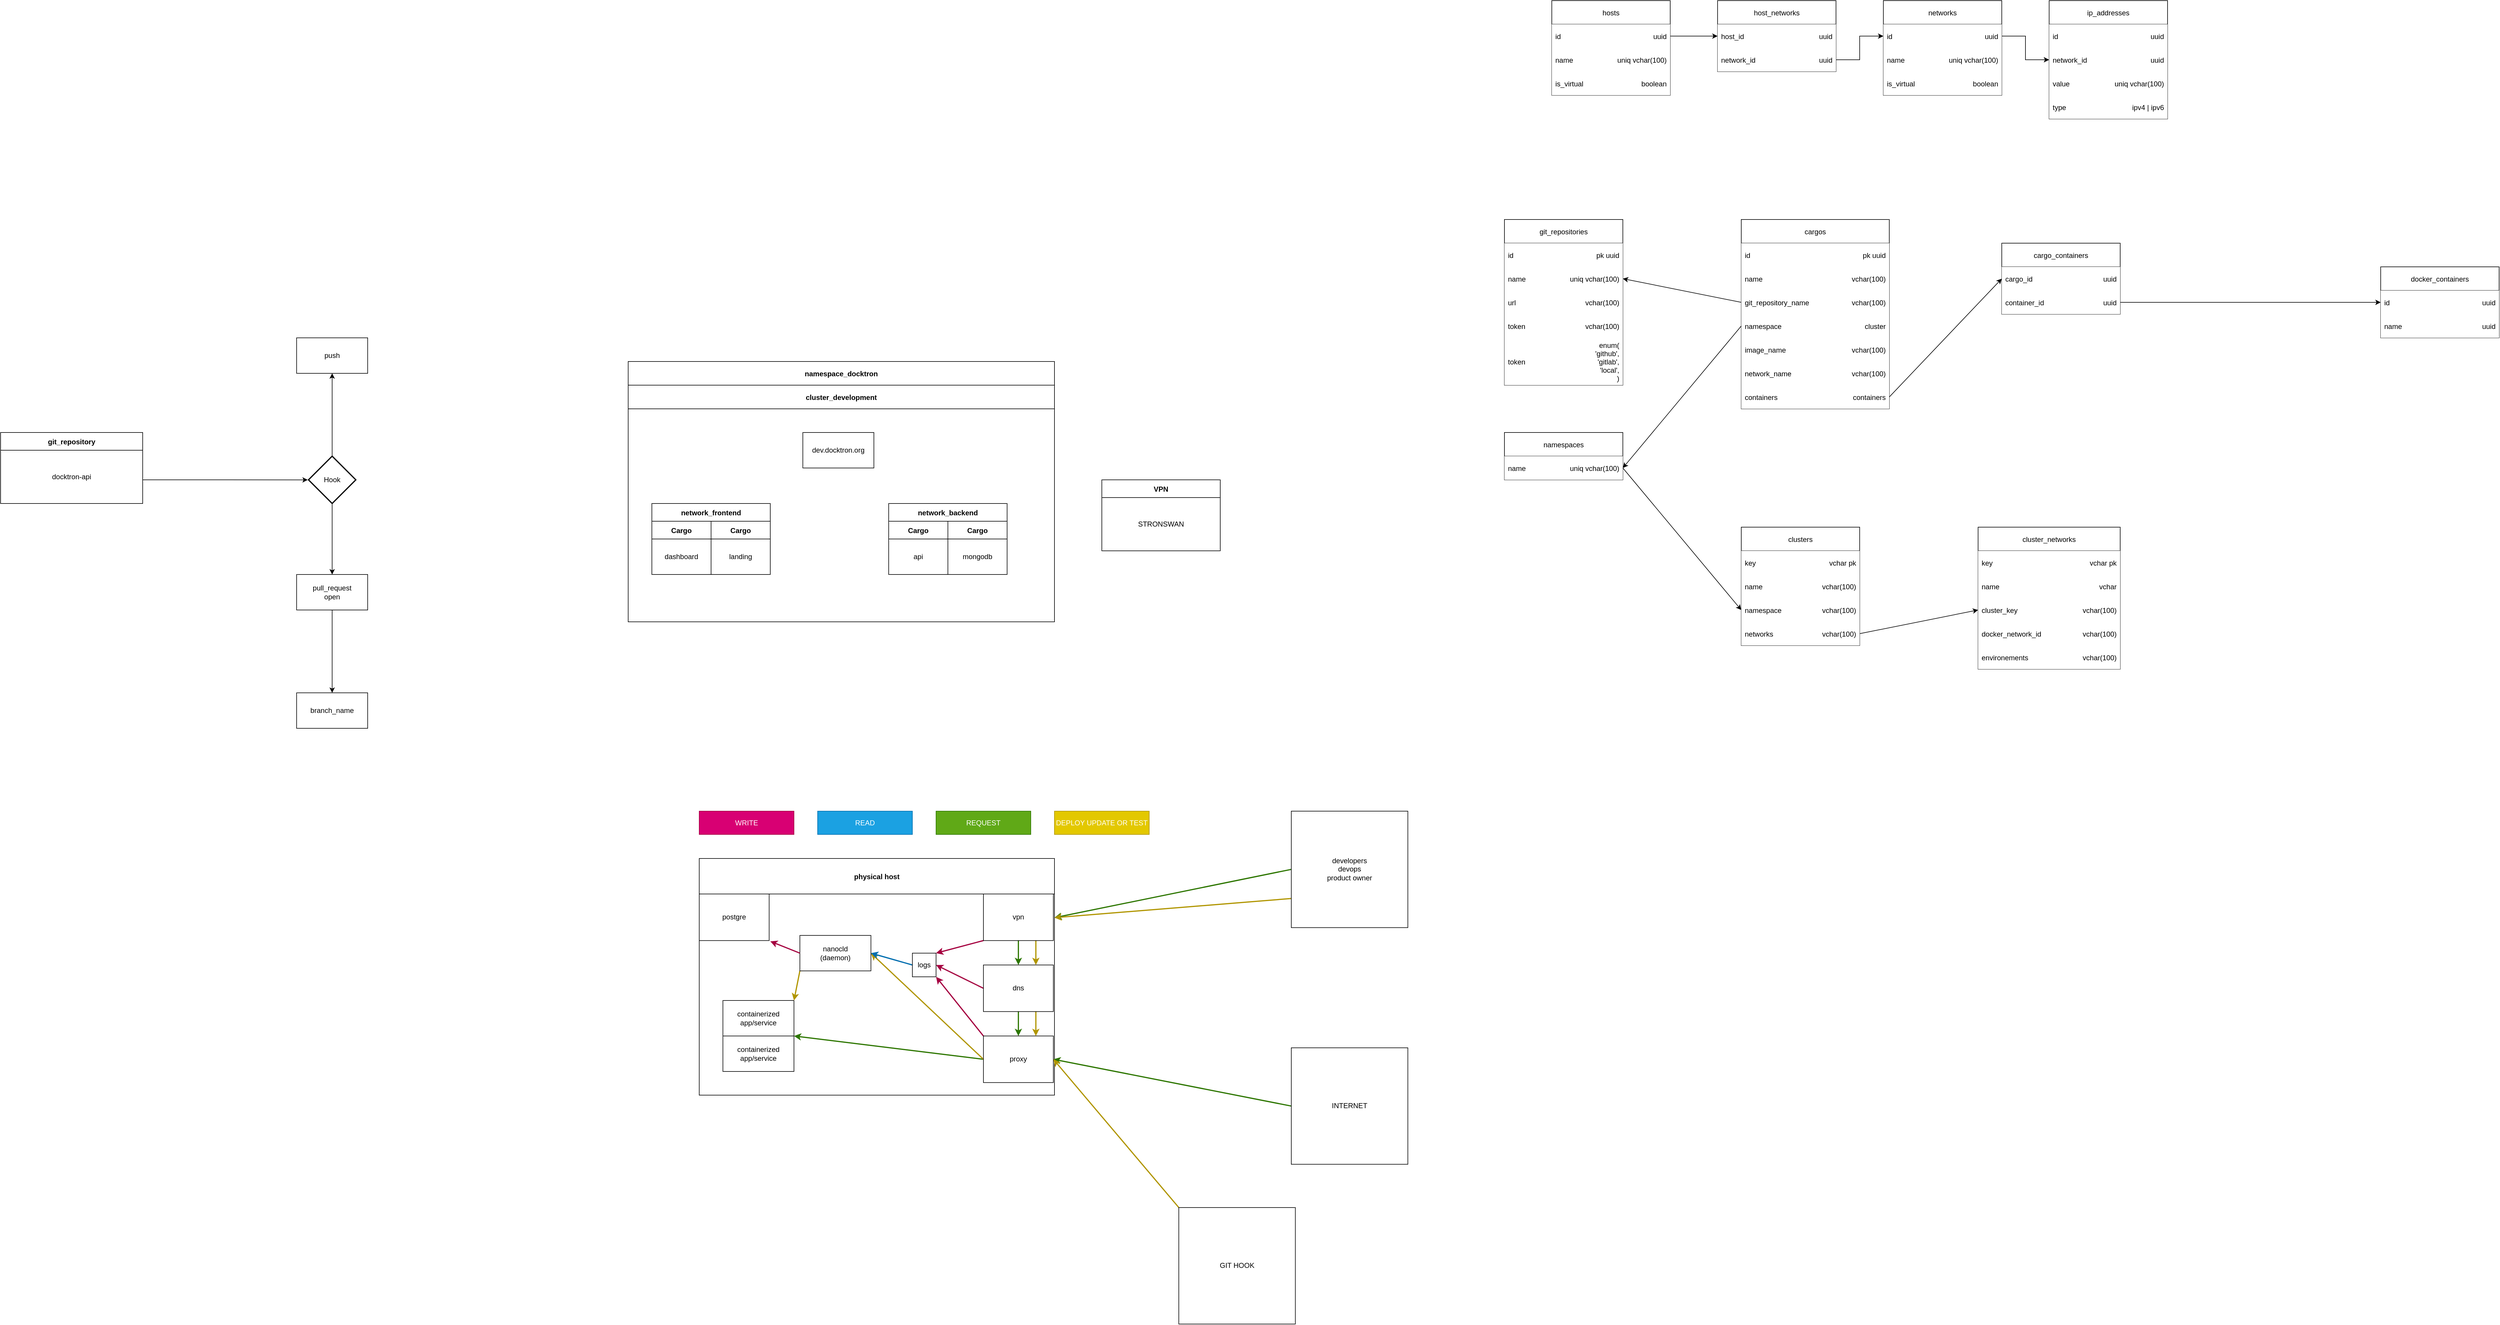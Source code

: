<mxfile>
    <diagram id="R2lEEEUBdFMjLlhIrx00" name="Page-1">
        <mxGraphModel dx="3223" dy="1778" grid="1" gridSize="10" guides="0" tooltips="1" connect="1" arrows="1" fold="1" page="0" pageScale="1" pageWidth="850" pageHeight="1100" math="0" shadow="0" extFonts="Permanent Marker^https://fonts.googleapis.com/css?family=Permanent+Marker">
            <root>
                <mxCell id="0"/>
                <mxCell id="1" parent="0"/>
                <mxCell id="ju4wl3G7gAER3PkKtNhU-2" value="namespaces" style="swimlane;fontStyle=0;childLayout=stackLayout;horizontal=1;startSize=40;fillColor=default;horizontalStack=0;resizeParent=1;resizeParentMax=0;resizeLast=0;collapsible=1;marginBottom=0;" parent="1" vertex="1">
                    <mxGeometry x="560" y="320" width="200" height="80" as="geometry"/>
                </mxCell>
                <mxCell id="ju4wl3G7gAER3PkKtNhU-19" value="" style="shape=table;startSize=0;container=1;collapsible=1;childLayout=tableLayout;fixedRows=1;rowLines=0;fontStyle=0;align=center;resizeLast=1;strokeColor=none;fillColor=default;collapsible=0;swimlaneFillColor=none;dropTarget=1;" parent="ju4wl3G7gAER3PkKtNhU-2" vertex="1">
                    <mxGeometry y="40" width="200" height="40" as="geometry"/>
                </mxCell>
                <mxCell id="ju4wl3G7gAER3PkKtNhU-20" value="" style="shape=tableRow;horizontal=0;startSize=0;swimlaneHead=0;swimlaneBody=0;fillColor=default;collapsible=0;dropTarget=0;points=[[0,0.5],[1,0.5]];portConstraint=eastwest;top=0;left=0;right=0;bottom=0;spacingLeft=0;spacingRight=0;strokeColor=default;rounded=0;shadow=0;sketch=0;swimlaneLine=1;" parent="ju4wl3G7gAER3PkKtNhU-19" vertex="1">
                    <mxGeometry width="200" height="40" as="geometry"/>
                </mxCell>
                <mxCell id="ju4wl3G7gAER3PkKtNhU-21" value="name" style="shape=partialRectangle;connectable=0;fillColor=none;top=0;left=0;bottom=0;right=0;editable=1;overflow=hidden;align=left;perimeterSpacing=1;spacingLeft=4;" parent="ju4wl3G7gAER3PkKtNhU-20" vertex="1">
                    <mxGeometry width="100" height="40" as="geometry">
                        <mxRectangle width="100" height="40" as="alternateBounds"/>
                    </mxGeometry>
                </mxCell>
                <mxCell id="ju4wl3G7gAER3PkKtNhU-22" value="uniq vchar(100)" style="shape=partialRectangle;connectable=0;fillColor=none;top=0;left=0;bottom=0;right=0;align=right;spacingLeft=0;overflow=hidden;spacingRight=4;" parent="ju4wl3G7gAER3PkKtNhU-20" vertex="1">
                    <mxGeometry x="100" width="100" height="40" as="geometry">
                        <mxRectangle width="100" height="40" as="alternateBounds"/>
                    </mxGeometry>
                </mxCell>
                <mxCell id="ju4wl3G7gAER3PkKtNhU-16" value="" style="shape=tableRow;horizontal=0;startSize=0;swimlaneHead=0;swimlaneBody=0;fillColor=none;collapsible=0;dropTarget=0;points=[[0,0.5],[1,0.5]];portConstraint=eastwest;top=0;left=0;right=0;bottom=0;spacingLeft=0;spacingRight=0;strokeColor=default;rounded=0;shadow=0;sketch=0;swimlaneLine=1;" parent="ju4wl3G7gAER3PkKtNhU-2" vertex="1">
                    <mxGeometry y="80" width="200" as="geometry"/>
                </mxCell>
                <mxCell id="ju4wl3G7gAER3PkKtNhU-23" value="git_repositories" style="swimlane;fontStyle=0;childLayout=stackLayout;horizontal=1;startSize=40;fillColor=default;horizontalStack=0;resizeParent=1;resizeParentMax=0;resizeLast=0;collapsible=1;marginBottom=0;" parent="1" vertex="1">
                    <mxGeometry x="560" y="-40" width="200" height="280" as="geometry"/>
                </mxCell>
                <mxCell id="ju4wl3G7gAER3PkKtNhU-24" value="" style="shape=table;startSize=0;container=1;collapsible=1;childLayout=tableLayout;fixedRows=1;rowLines=0;fontStyle=0;align=center;resizeLast=1;strokeColor=none;fillColor=default;collapsible=0;swimlaneFillColor=none;" parent="ju4wl3G7gAER3PkKtNhU-23" vertex="1">
                    <mxGeometry y="40" width="200" height="40" as="geometry"/>
                </mxCell>
                <mxCell id="ju4wl3G7gAER3PkKtNhU-25" value="" style="shape=tableRow;horizontal=0;startSize=0;swimlaneHead=0;swimlaneBody=0;fillColor=default;collapsible=0;dropTarget=0;points=[[0,0.5],[1,0.5]];portConstraint=eastwest;top=0;left=0;right=0;bottom=0;spacingLeft=0;spacingRight=0;strokeColor=default;rounded=0;shadow=0;sketch=0;swimlaneLine=1;" parent="ju4wl3G7gAER3PkKtNhU-24" vertex="1">
                    <mxGeometry width="200" height="40" as="geometry"/>
                </mxCell>
                <mxCell id="ju4wl3G7gAER3PkKtNhU-26" value="id" style="shape=partialRectangle;connectable=0;fillColor=none;top=0;left=0;bottom=0;right=0;editable=1;overflow=hidden;align=left;perimeterSpacing=0;spacingLeft=4;labelBorderColor=none;" parent="ju4wl3G7gAER3PkKtNhU-25" vertex="1">
                    <mxGeometry width="100" height="40" as="geometry">
                        <mxRectangle width="100" height="40" as="alternateBounds"/>
                    </mxGeometry>
                </mxCell>
                <mxCell id="ju4wl3G7gAER3PkKtNhU-27" value="pk uuid" style="shape=partialRectangle;connectable=0;fillColor=none;top=0;left=0;bottom=0;right=0;align=right;spacingLeft=0;overflow=hidden;spacingRight=4;" parent="ju4wl3G7gAER3PkKtNhU-25" vertex="1">
                    <mxGeometry x="100" width="100" height="40" as="geometry">
                        <mxRectangle width="100" height="40" as="alternateBounds"/>
                    </mxGeometry>
                </mxCell>
                <mxCell id="225" value="" style="shape=tableRow;horizontal=0;startSize=0;swimlaneHead=0;swimlaneBody=0;fillColor=default;collapsible=0;dropTarget=0;points=[[0,0.5],[1,0.5]];portConstraint=eastwest;top=0;left=0;right=0;bottom=0;spacingLeft=0;spacingRight=0;strokeColor=default;rounded=0;shadow=0;sketch=0;swimlaneLine=1;" parent="ju4wl3G7gAER3PkKtNhU-23" vertex="1">
                    <mxGeometry y="80" width="200" height="40" as="geometry"/>
                </mxCell>
                <mxCell id="226" value="name" style="shape=partialRectangle;connectable=0;fillColor=none;top=0;left=0;bottom=0;right=0;editable=1;overflow=hidden;align=left;perimeterSpacing=1;spacingLeft=4;" parent="225" vertex="1">
                    <mxGeometry width="100" height="40" as="geometry">
                        <mxRectangle width="60" height="40" as="alternateBounds"/>
                    </mxGeometry>
                </mxCell>
                <mxCell id="227" value="uniq vchar(100)" style="shape=partialRectangle;connectable=0;fillColor=none;top=0;left=0;bottom=0;right=0;align=right;spacingLeft=0;overflow=hidden;spacingRight=4;" parent="225" vertex="1">
                    <mxGeometry x="100" width="100" height="40" as="geometry">
                        <mxRectangle width="100" height="40" as="alternateBounds"/>
                    </mxGeometry>
                </mxCell>
                <mxCell id="IExEv5vbONQzC7ZX7vnK-5" value="" style="shape=tableRow;horizontal=0;startSize=0;swimlaneHead=0;swimlaneBody=0;fillColor=default;collapsible=0;dropTarget=0;points=[[0,0.5],[1,0.5]];portConstraint=eastwest;top=0;left=0;right=0;bottom=0;spacingLeft=0;spacingRight=0;strokeColor=default;rounded=0;shadow=0;sketch=0;swimlaneLine=1;" parent="ju4wl3G7gAER3PkKtNhU-23" vertex="1">
                    <mxGeometry y="120" width="200" height="40" as="geometry"/>
                </mxCell>
                <mxCell id="IExEv5vbONQzC7ZX7vnK-6" value="url" style="shape=partialRectangle;connectable=0;fillColor=none;top=0;left=0;bottom=0;right=0;editable=1;overflow=hidden;align=left;perimeterSpacing=1;spacingLeft=4;" parent="IExEv5vbONQzC7ZX7vnK-5" vertex="1">
                    <mxGeometry width="100" height="40" as="geometry">
                        <mxRectangle width="60" height="40" as="alternateBounds"/>
                    </mxGeometry>
                </mxCell>
                <mxCell id="IExEv5vbONQzC7ZX7vnK-7" value="vchar(100)" style="shape=partialRectangle;connectable=0;fillColor=none;top=0;left=0;bottom=0;right=0;align=right;spacingLeft=0;overflow=hidden;spacingRight=4;" parent="IExEv5vbONQzC7ZX7vnK-5" vertex="1">
                    <mxGeometry x="100" width="100" height="40" as="geometry">
                        <mxRectangle width="140" height="40" as="alternateBounds"/>
                    </mxGeometry>
                </mxCell>
                <mxCell id="IExEv5vbONQzC7ZX7vnK-8" value="" style="shape=tableRow;horizontal=0;startSize=0;swimlaneHead=0;swimlaneBody=0;fillColor=default;collapsible=0;dropTarget=0;points=[[0,0.5],[1,0.5]];portConstraint=eastwest;top=0;left=0;right=0;bottom=0;spacingLeft=0;spacingRight=0;strokeColor=default;rounded=0;shadow=0;sketch=0;swimlaneLine=1;" parent="ju4wl3G7gAER3PkKtNhU-23" vertex="1">
                    <mxGeometry y="160" width="200" height="40" as="geometry"/>
                </mxCell>
                <mxCell id="IExEv5vbONQzC7ZX7vnK-9" value="token" style="shape=partialRectangle;connectable=0;fillColor=none;top=0;left=0;bottom=0;right=0;editable=1;overflow=hidden;align=left;perimeterSpacing=1;spacingLeft=4;" parent="IExEv5vbONQzC7ZX7vnK-8" vertex="1">
                    <mxGeometry width="100" height="40" as="geometry">
                        <mxRectangle width="60" height="40" as="alternateBounds"/>
                    </mxGeometry>
                </mxCell>
                <mxCell id="IExEv5vbONQzC7ZX7vnK-10" value="vchar(100)" style="shape=partialRectangle;connectable=0;fillColor=none;top=0;left=0;bottom=0;right=0;align=right;spacingLeft=0;overflow=hidden;spacingRight=4;" parent="IExEv5vbONQzC7ZX7vnK-8" vertex="1">
                    <mxGeometry x="100" width="100" height="40" as="geometry">
                        <mxRectangle width="140" height="40" as="alternateBounds"/>
                    </mxGeometry>
                </mxCell>
                <mxCell id="302" value="" style="shape=tableRow;horizontal=0;startSize=0;swimlaneHead=0;swimlaneBody=0;fillColor=default;collapsible=0;dropTarget=0;points=[[0,0.5],[1,0.5]];portConstraint=eastwest;top=0;left=0;right=0;bottom=0;spacingLeft=0;spacingRight=0;strokeColor=default;rounded=0;shadow=0;sketch=0;swimlaneLine=1;" parent="ju4wl3G7gAER3PkKtNhU-23" vertex="1">
                    <mxGeometry y="200" width="200" height="80" as="geometry"/>
                </mxCell>
                <mxCell id="303" value="token" style="shape=partialRectangle;connectable=0;fillColor=none;top=0;left=0;bottom=0;right=0;editable=1;overflow=hidden;align=left;perimeterSpacing=1;spacingLeft=4;" parent="302" vertex="1">
                    <mxGeometry width="100" height="80" as="geometry">
                        <mxRectangle width="60" height="40" as="alternateBounds"/>
                    </mxGeometry>
                </mxCell>
                <mxCell id="304" value="enum(&#10;'github',&#10;'gitlab',&#10;'local',&#10;)" style="shape=partialRectangle;connectable=0;fillColor=none;top=0;left=0;bottom=0;right=0;align=right;spacingLeft=0;overflow=hidden;spacingRight=4;" parent="302" vertex="1">
                    <mxGeometry x="100" width="100" height="80" as="geometry">
                        <mxRectangle width="140" height="40" as="alternateBounds"/>
                    </mxGeometry>
                </mxCell>
                <mxCell id="ju4wl3G7gAER3PkKtNhU-32" value="" style="shape=tableRow;horizontal=0;startSize=0;swimlaneHead=0;swimlaneBody=0;fillColor=none;collapsible=0;dropTarget=0;points=[[0,0.5],[1,0.5]];portConstraint=eastwest;top=0;left=0;right=0;bottom=0;spacingLeft=0;spacingRight=0;strokeColor=default;rounded=0;shadow=0;sketch=0;swimlaneLine=1;" parent="ju4wl3G7gAER3PkKtNhU-23" vertex="1">
                    <mxGeometry y="280" width="200" as="geometry"/>
                </mxCell>
                <mxCell id="IExEv5vbONQzC7ZX7vnK-12" value="hosts" style="swimlane;fontStyle=0;childLayout=stackLayout;horizontal=1;startSize=40;fillColor=default;horizontalStack=0;resizeParent=1;resizeParentMax=0;resizeLast=0;collapsible=1;marginBottom=0;strokeColor=default;" parent="1" vertex="1">
                    <mxGeometry x="640" y="-410" width="200" height="160" as="geometry"/>
                </mxCell>
                <mxCell id="IExEv5vbONQzC7ZX7vnK-13" value="" style="shape=table;startSize=0;container=1;collapsible=1;childLayout=tableLayout;fixedRows=1;rowLines=0;fontStyle=0;align=center;resizeLast=1;strokeColor=none;fillColor=default;collapsible=0;swimlaneFillColor=none;" parent="IExEv5vbONQzC7ZX7vnK-12" vertex="1">
                    <mxGeometry y="40" width="200" height="40" as="geometry"/>
                </mxCell>
                <mxCell id="IExEv5vbONQzC7ZX7vnK-14" value="" style="shape=tableRow;horizontal=0;startSize=0;swimlaneHead=0;swimlaneBody=0;fillColor=default;collapsible=0;dropTarget=0;points=[[0,0.5],[1,0.5]];portConstraint=eastwest;top=0;left=0;right=0;bottom=0;spacingLeft=0;spacingRight=0;strokeColor=default;rounded=0;shadow=0;sketch=0;swimlaneLine=1;" parent="IExEv5vbONQzC7ZX7vnK-13" vertex="1">
                    <mxGeometry width="200" height="40" as="geometry"/>
                </mxCell>
                <mxCell id="IExEv5vbONQzC7ZX7vnK-15" value="id" style="shape=partialRectangle;connectable=0;fillColor=none;top=0;left=0;bottom=0;right=0;editable=1;overflow=hidden;align=left;perimeterSpacing=0;spacingLeft=4;labelBorderColor=none;" parent="IExEv5vbONQzC7ZX7vnK-14" vertex="1">
                    <mxGeometry width="100" height="40" as="geometry">
                        <mxRectangle width="100" height="40" as="alternateBounds"/>
                    </mxGeometry>
                </mxCell>
                <mxCell id="IExEv5vbONQzC7ZX7vnK-16" value="uuid" style="shape=partialRectangle;connectable=0;fillColor=none;top=0;left=0;bottom=0;right=0;align=right;spacingLeft=0;overflow=hidden;spacingRight=4;" parent="IExEv5vbONQzC7ZX7vnK-14" vertex="1">
                    <mxGeometry x="100" width="100" height="40" as="geometry">
                        <mxRectangle width="100" height="40" as="alternateBounds"/>
                    </mxGeometry>
                </mxCell>
                <mxCell id="58" value="" style="shape=tableRow;horizontal=0;startSize=0;swimlaneHead=0;swimlaneBody=0;fillColor=default;collapsible=0;dropTarget=0;points=[[0,0.5],[1,0.5]];portConstraint=eastwest;top=0;left=0;right=0;bottom=0;spacingLeft=0;spacingRight=0;strokeColor=default;rounded=0;shadow=0;sketch=0;swimlaneLine=1;" parent="IExEv5vbONQzC7ZX7vnK-12" vertex="1">
                    <mxGeometry y="80" width="200" height="40" as="geometry"/>
                </mxCell>
                <mxCell id="59" value="name" style="shape=partialRectangle;connectable=0;fillColor=none;top=0;left=0;bottom=0;right=0;editable=1;overflow=hidden;align=left;perimeterSpacing=1;spacingLeft=4;" parent="58" vertex="1">
                    <mxGeometry width="100" height="40" as="geometry">
                        <mxRectangle width="100" height="40" as="alternateBounds"/>
                    </mxGeometry>
                </mxCell>
                <mxCell id="60" value="uniq vchar(100)" style="shape=partialRectangle;connectable=0;fillColor=none;top=0;left=0;bottom=0;right=0;align=right;spacingLeft=0;overflow=hidden;spacingRight=4;strokeColor=none;" parent="58" vertex="1">
                    <mxGeometry x="100" width="100" height="40" as="geometry">
                        <mxRectangle width="100" height="40" as="alternateBounds"/>
                    </mxGeometry>
                </mxCell>
                <mxCell id="IExEv5vbONQzC7ZX7vnK-61" value="" style="shape=tableRow;horizontal=0;startSize=0;swimlaneHead=0;swimlaneBody=0;fillColor=default;collapsible=0;dropTarget=0;points=[[0,0.5],[1,0.5]];portConstraint=eastwest;top=0;left=0;right=0;bottom=0;spacingLeft=0;spacingRight=0;strokeColor=default;rounded=0;shadow=0;sketch=0;swimlaneLine=1;" parent="IExEv5vbONQzC7ZX7vnK-12" vertex="1">
                    <mxGeometry y="120" width="200" height="40" as="geometry"/>
                </mxCell>
                <mxCell id="IExEv5vbONQzC7ZX7vnK-62" value="is_virtual" style="shape=partialRectangle;connectable=0;fillColor=none;top=0;left=0;bottom=0;right=0;editable=1;overflow=hidden;align=left;perimeterSpacing=1;spacingLeft=4;" parent="IExEv5vbONQzC7ZX7vnK-61" vertex="1">
                    <mxGeometry width="100" height="40" as="geometry">
                        <mxRectangle width="100" height="40" as="alternateBounds"/>
                    </mxGeometry>
                </mxCell>
                <mxCell id="IExEv5vbONQzC7ZX7vnK-63" value="boolean" style="shape=partialRectangle;connectable=0;fillColor=none;top=0;left=0;bottom=0;right=0;align=right;spacingLeft=0;overflow=hidden;spacingRight=4;strokeColor=none;" parent="IExEv5vbONQzC7ZX7vnK-61" vertex="1">
                    <mxGeometry x="100" width="100" height="40" as="geometry">
                        <mxRectangle width="100" height="40" as="alternateBounds"/>
                    </mxGeometry>
                </mxCell>
                <mxCell id="IExEv5vbONQzC7ZX7vnK-21" value="" style="shape=tableRow;horizontal=0;startSize=0;swimlaneHead=0;swimlaneBody=0;fillColor=none;collapsible=0;dropTarget=0;points=[[0,0.5],[1,0.5]];portConstraint=eastwest;top=0;left=0;right=0;bottom=0;spacingLeft=0;spacingRight=0;strokeColor=default;rounded=0;shadow=0;sketch=0;swimlaneLine=1;" parent="IExEv5vbONQzC7ZX7vnK-12" vertex="1">
                    <mxGeometry y="160" width="200" as="geometry"/>
                </mxCell>
                <mxCell id="IExEv5vbONQzC7ZX7vnK-29" value="networks" style="swimlane;fontStyle=0;childLayout=stackLayout;horizontal=1;startSize=40;fillColor=default;horizontalStack=0;resizeParent=1;resizeParentMax=0;resizeLast=0;collapsible=1;marginBottom=0;" parent="1" vertex="1">
                    <mxGeometry x="1200" y="-410" width="200" height="160" as="geometry"/>
                </mxCell>
                <mxCell id="IExEv5vbONQzC7ZX7vnK-30" value="" style="shape=table;startSize=0;container=1;collapsible=1;childLayout=tableLayout;fixedRows=1;rowLines=0;fontStyle=0;align=center;resizeLast=1;strokeColor=none;fillColor=default;collapsible=0;swimlaneFillColor=none;" parent="IExEv5vbONQzC7ZX7vnK-29" vertex="1">
                    <mxGeometry y="40" width="200" height="40" as="geometry"/>
                </mxCell>
                <mxCell id="IExEv5vbONQzC7ZX7vnK-31" value="" style="shape=tableRow;horizontal=0;startSize=0;swimlaneHead=0;swimlaneBody=0;fillColor=default;collapsible=0;dropTarget=0;points=[[0,0.5],[1,0.5]];portConstraint=eastwest;top=0;left=0;right=0;bottom=0;spacingLeft=0;spacingRight=0;strokeColor=default;rounded=0;shadow=0;sketch=0;swimlaneLine=1;" parent="IExEv5vbONQzC7ZX7vnK-30" vertex="1">
                    <mxGeometry width="200" height="40" as="geometry"/>
                </mxCell>
                <mxCell id="IExEv5vbONQzC7ZX7vnK-32" value="id" style="shape=partialRectangle;connectable=0;fillColor=none;top=0;left=0;bottom=0;right=0;editable=1;overflow=hidden;align=left;perimeterSpacing=0;spacingLeft=4;labelBorderColor=none;" parent="IExEv5vbONQzC7ZX7vnK-31" vertex="1">
                    <mxGeometry width="100" height="40" as="geometry">
                        <mxRectangle width="100" height="40" as="alternateBounds"/>
                    </mxGeometry>
                </mxCell>
                <mxCell id="IExEv5vbONQzC7ZX7vnK-33" value="uuid" style="shape=partialRectangle;connectable=0;fillColor=none;top=0;left=0;bottom=0;right=0;align=right;spacingLeft=0;overflow=hidden;spacingRight=4;" parent="IExEv5vbONQzC7ZX7vnK-31" vertex="1">
                    <mxGeometry x="100" width="100" height="40" as="geometry">
                        <mxRectangle width="100" height="40" as="alternateBounds"/>
                    </mxGeometry>
                </mxCell>
                <mxCell id="IExEv5vbONQzC7ZX7vnK-34" value="" style="shape=table;startSize=0;container=1;collapsible=1;childLayout=tableLayout;fixedRows=1;rowLines=0;fontStyle=0;align=center;resizeLast=1;strokeColor=none;fillColor=default;collapsible=0;swimlaneFillColor=none;dropTarget=1;" parent="IExEv5vbONQzC7ZX7vnK-29" vertex="1">
                    <mxGeometry y="80" width="200" height="80" as="geometry"/>
                </mxCell>
                <mxCell id="IExEv5vbONQzC7ZX7vnK-35" value="" style="shape=tableRow;horizontal=0;startSize=0;swimlaneHead=0;swimlaneBody=0;fillColor=default;collapsible=0;dropTarget=0;points=[[0,0.5],[1,0.5]];portConstraint=eastwest;top=0;left=0;right=0;bottom=0;spacingLeft=0;spacingRight=0;strokeColor=default;rounded=0;shadow=0;sketch=0;swimlaneLine=1;" parent="IExEv5vbONQzC7ZX7vnK-34" vertex="1">
                    <mxGeometry width="200" height="40" as="geometry"/>
                </mxCell>
                <mxCell id="IExEv5vbONQzC7ZX7vnK-36" value="name" style="shape=partialRectangle;connectable=0;fillColor=none;top=0;left=0;bottom=0;right=0;editable=1;overflow=hidden;align=left;perimeterSpacing=1;spacingLeft=4;" parent="IExEv5vbONQzC7ZX7vnK-35" vertex="1">
                    <mxGeometry width="100" height="40" as="geometry">
                        <mxRectangle width="100" height="40" as="alternateBounds"/>
                    </mxGeometry>
                </mxCell>
                <mxCell id="IExEv5vbONQzC7ZX7vnK-37" value="uniq vchar(100)" style="shape=partialRectangle;connectable=0;fillColor=none;top=0;left=0;bottom=0;right=0;align=right;spacingLeft=0;overflow=hidden;spacingRight=4;" parent="IExEv5vbONQzC7ZX7vnK-35" vertex="1">
                    <mxGeometry x="100" width="100" height="40" as="geometry">
                        <mxRectangle width="100" height="40" as="alternateBounds"/>
                    </mxGeometry>
                </mxCell>
                <mxCell id="KMIujWGuoNmX_fVta_UM-12" value="" style="shape=tableRow;horizontal=0;startSize=0;swimlaneHead=0;swimlaneBody=0;fillColor=default;collapsible=0;dropTarget=0;points=[[0,0.5],[1,0.5]];portConstraint=eastwest;top=0;left=0;right=0;bottom=0;spacingLeft=0;spacingRight=0;strokeColor=default;rounded=0;shadow=0;sketch=0;swimlaneLine=1;" parent="IExEv5vbONQzC7ZX7vnK-34" vertex="1">
                    <mxGeometry y="40" width="200" height="40" as="geometry"/>
                </mxCell>
                <mxCell id="KMIujWGuoNmX_fVta_UM-13" value="is_virtual" style="shape=partialRectangle;connectable=0;fillColor=none;top=0;left=0;bottom=0;right=0;editable=1;overflow=hidden;align=left;perimeterSpacing=1;spacingLeft=4;" parent="KMIujWGuoNmX_fVta_UM-12" vertex="1">
                    <mxGeometry width="100" height="40" as="geometry">
                        <mxRectangle width="100" height="40" as="alternateBounds"/>
                    </mxGeometry>
                </mxCell>
                <mxCell id="KMIujWGuoNmX_fVta_UM-14" value="boolean" style="shape=partialRectangle;connectable=0;fillColor=none;top=0;left=0;bottom=0;right=0;align=right;spacingLeft=0;overflow=hidden;spacingRight=4;" parent="KMIujWGuoNmX_fVta_UM-12" vertex="1">
                    <mxGeometry x="100" width="100" height="40" as="geometry">
                        <mxRectangle width="100" height="40" as="alternateBounds"/>
                    </mxGeometry>
                </mxCell>
                <mxCell id="IExEv5vbONQzC7ZX7vnK-44" value="" style="shape=tableRow;horizontal=0;startSize=0;swimlaneHead=0;swimlaneBody=0;fillColor=none;collapsible=0;dropTarget=0;points=[[0,0.5],[1,0.5]];portConstraint=eastwest;top=0;left=0;right=0;bottom=0;spacingLeft=0;spacingRight=0;strokeColor=default;rounded=0;shadow=0;sketch=0;swimlaneLine=1;" parent="IExEv5vbONQzC7ZX7vnK-29" vertex="1">
                    <mxGeometry y="160" width="200" as="geometry"/>
                </mxCell>
                <mxCell id="IExEv5vbONQzC7ZX7vnK-45" value="host_networks" style="swimlane;fontStyle=0;childLayout=stackLayout;horizontal=1;startSize=40;fillColor=default;horizontalStack=0;resizeParent=1;resizeParentMax=0;resizeLast=0;collapsible=1;marginBottom=0;strokeColor=default;" parent="1" vertex="1">
                    <mxGeometry x="920" y="-410" width="200" height="120" as="geometry"/>
                </mxCell>
                <mxCell id="IExEv5vbONQzC7ZX7vnK-46" value="" style="shape=table;startSize=0;container=1;collapsible=1;childLayout=tableLayout;fixedRows=1;rowLines=0;fontStyle=0;align=center;resizeLast=1;strokeColor=none;fillColor=default;collapsible=0;swimlaneFillColor=none;" parent="IExEv5vbONQzC7ZX7vnK-45" vertex="1">
                    <mxGeometry y="40" width="200" height="40" as="geometry"/>
                </mxCell>
                <mxCell id="IExEv5vbONQzC7ZX7vnK-47" value="" style="shape=tableRow;horizontal=0;startSize=0;swimlaneHead=0;swimlaneBody=0;fillColor=default;collapsible=0;dropTarget=0;points=[[0,0.5],[1,0.5]];portConstraint=eastwest;top=0;left=0;right=0;bottom=0;spacingLeft=0;spacingRight=0;strokeColor=default;rounded=0;shadow=0;sketch=0;swimlaneLine=1;" parent="IExEv5vbONQzC7ZX7vnK-46" vertex="1">
                    <mxGeometry width="200" height="40" as="geometry"/>
                </mxCell>
                <mxCell id="IExEv5vbONQzC7ZX7vnK-48" value="host_id" style="shape=partialRectangle;connectable=0;fillColor=none;top=0;left=0;bottom=0;right=0;editable=1;overflow=hidden;align=left;perimeterSpacing=0;spacingLeft=4;labelBorderColor=none;" parent="IExEv5vbONQzC7ZX7vnK-47" vertex="1">
                    <mxGeometry width="100" height="40" as="geometry">
                        <mxRectangle width="100" height="40" as="alternateBounds"/>
                    </mxGeometry>
                </mxCell>
                <mxCell id="IExEv5vbONQzC7ZX7vnK-49" value="uuid" style="shape=partialRectangle;connectable=0;fillColor=none;top=0;left=0;bottom=0;right=0;align=right;spacingLeft=0;overflow=hidden;spacingRight=4;" parent="IExEv5vbONQzC7ZX7vnK-47" vertex="1">
                    <mxGeometry x="100" width="100" height="40" as="geometry">
                        <mxRectangle width="100" height="40" as="alternateBounds"/>
                    </mxGeometry>
                </mxCell>
                <mxCell id="IExEv5vbONQzC7ZX7vnK-50" value="" style="shape=table;startSize=0;container=1;collapsible=1;childLayout=tableLayout;fixedRows=1;rowLines=0;fontStyle=0;align=center;resizeLast=1;strokeColor=none;fillColor=default;collapsible=0;swimlaneFillColor=none;dropTarget=1;" parent="IExEv5vbONQzC7ZX7vnK-45" vertex="1">
                    <mxGeometry y="80" width="200" height="40" as="geometry"/>
                </mxCell>
                <mxCell id="IExEv5vbONQzC7ZX7vnK-51" value="" style="shape=tableRow;horizontal=0;startSize=0;swimlaneHead=0;swimlaneBody=0;fillColor=default;collapsible=0;dropTarget=0;points=[[0,0.5],[1,0.5]];portConstraint=eastwest;top=0;left=0;right=0;bottom=0;spacingLeft=0;spacingRight=0;strokeColor=default;rounded=0;shadow=0;sketch=0;swimlaneLine=1;" parent="IExEv5vbONQzC7ZX7vnK-50" vertex="1">
                    <mxGeometry width="200" height="40" as="geometry"/>
                </mxCell>
                <mxCell id="IExEv5vbONQzC7ZX7vnK-52" value="network_id" style="shape=partialRectangle;connectable=0;fillColor=none;top=0;left=0;bottom=0;right=0;editable=1;overflow=hidden;align=left;perimeterSpacing=1;spacingLeft=4;" parent="IExEv5vbONQzC7ZX7vnK-51" vertex="1">
                    <mxGeometry width="100" height="40" as="geometry">
                        <mxRectangle width="100" height="40" as="alternateBounds"/>
                    </mxGeometry>
                </mxCell>
                <mxCell id="IExEv5vbONQzC7ZX7vnK-53" value="uuid" style="shape=partialRectangle;connectable=0;fillColor=none;top=0;left=0;bottom=0;right=0;align=right;spacingLeft=0;overflow=hidden;spacingRight=4;" parent="IExEv5vbONQzC7ZX7vnK-51" vertex="1">
                    <mxGeometry x="100" width="100" height="40" as="geometry">
                        <mxRectangle width="100" height="40" as="alternateBounds"/>
                    </mxGeometry>
                </mxCell>
                <mxCell id="IExEv5vbONQzC7ZX7vnK-60" value="" style="shape=tableRow;horizontal=0;startSize=0;swimlaneHead=0;swimlaneBody=0;fillColor=none;collapsible=0;dropTarget=0;points=[[0,0.5],[1,0.5]];portConstraint=eastwest;top=0;left=0;right=0;bottom=0;spacingLeft=0;spacingRight=0;strokeColor=default;rounded=0;shadow=0;sketch=0;swimlaneLine=1;" parent="IExEv5vbONQzC7ZX7vnK-45" vertex="1">
                    <mxGeometry y="120" width="200" as="geometry"/>
                </mxCell>
                <mxCell id="IExEv5vbONQzC7ZX7vnK-65" style="edgeStyle=orthogonalEdgeStyle;rounded=0;orthogonalLoop=1;jettySize=auto;html=1;entryX=0;entryY=0.5;entryDx=0;entryDy=0;" parent="1" source="IExEv5vbONQzC7ZX7vnK-14" target="IExEv5vbONQzC7ZX7vnK-47" edge="1">
                    <mxGeometry relative="1" as="geometry"/>
                </mxCell>
                <mxCell id="IExEv5vbONQzC7ZX7vnK-67" style="edgeStyle=orthogonalEdgeStyle;rounded=0;orthogonalLoop=1;jettySize=auto;html=1;exitX=1;exitY=0.5;exitDx=0;exitDy=0;entryX=0;entryY=0.5;entryDx=0;entryDy=0;" parent="1" source="IExEv5vbONQzC7ZX7vnK-51" target="IExEv5vbONQzC7ZX7vnK-31" edge="1">
                    <mxGeometry relative="1" as="geometry"/>
                </mxCell>
                <mxCell id="KMIujWGuoNmX_fVta_UM-1" value="ip_addresses" style="swimlane;fontStyle=0;childLayout=stackLayout;horizontal=1;startSize=40;fillColor=default;horizontalStack=0;resizeParent=1;resizeParentMax=0;resizeLast=0;collapsible=1;marginBottom=0;" parent="1" vertex="1">
                    <mxGeometry x="1480" y="-410" width="200" height="200" as="geometry"/>
                </mxCell>
                <mxCell id="KMIujWGuoNmX_fVta_UM-2" value="" style="shape=table;startSize=0;container=1;collapsible=1;childLayout=tableLayout;fixedRows=1;rowLines=0;fontStyle=0;align=center;resizeLast=1;strokeColor=none;fillColor=default;collapsible=0;swimlaneFillColor=none;" parent="KMIujWGuoNmX_fVta_UM-1" vertex="1">
                    <mxGeometry y="40" width="200" height="40" as="geometry"/>
                </mxCell>
                <mxCell id="KMIujWGuoNmX_fVta_UM-3" value="" style="shape=tableRow;horizontal=0;startSize=0;swimlaneHead=0;swimlaneBody=0;fillColor=default;collapsible=0;dropTarget=0;points=[[0,0.5],[1,0.5]];portConstraint=eastwest;top=0;left=0;right=0;bottom=0;spacingLeft=0;spacingRight=0;strokeColor=default;rounded=0;shadow=0;sketch=0;swimlaneLine=1;" parent="KMIujWGuoNmX_fVta_UM-2" vertex="1">
                    <mxGeometry width="200" height="40" as="geometry"/>
                </mxCell>
                <mxCell id="KMIujWGuoNmX_fVta_UM-4" value="id" style="shape=partialRectangle;connectable=0;fillColor=none;top=0;left=0;bottom=0;right=0;editable=1;overflow=hidden;align=left;perimeterSpacing=0;spacingLeft=4;labelBorderColor=none;" parent="KMIujWGuoNmX_fVta_UM-3" vertex="1">
                    <mxGeometry width="100" height="40" as="geometry">
                        <mxRectangle width="100" height="40" as="alternateBounds"/>
                    </mxGeometry>
                </mxCell>
                <mxCell id="KMIujWGuoNmX_fVta_UM-5" value="uuid" style="shape=partialRectangle;connectable=0;fillColor=none;top=0;left=0;bottom=0;right=0;align=right;spacingLeft=0;overflow=hidden;spacingRight=4;" parent="KMIujWGuoNmX_fVta_UM-3" vertex="1">
                    <mxGeometry x="100" width="100" height="40" as="geometry">
                        <mxRectangle width="100" height="40" as="alternateBounds"/>
                    </mxGeometry>
                </mxCell>
                <mxCell id="KMIujWGuoNmX_fVta_UM-6" value="" style="shape=table;startSize=0;container=1;collapsible=1;childLayout=tableLayout;fixedRows=1;rowLines=0;fontStyle=0;align=center;resizeLast=1;strokeColor=none;fillColor=default;collapsible=0;swimlaneFillColor=none;dropTarget=1;" parent="KMIujWGuoNmX_fVta_UM-1" vertex="1">
                    <mxGeometry y="80" width="200" height="80" as="geometry"/>
                </mxCell>
                <mxCell id="KMIujWGuoNmX_fVta_UM-19" value="" style="shape=tableRow;horizontal=0;startSize=0;swimlaneHead=0;swimlaneBody=0;fillColor=default;collapsible=0;dropTarget=0;points=[[0,0.5],[1,0.5]];portConstraint=eastwest;top=0;left=0;right=0;bottom=0;spacingLeft=0;spacingRight=0;strokeColor=default;rounded=0;shadow=0;sketch=0;swimlaneLine=1;" parent="KMIujWGuoNmX_fVta_UM-6" vertex="1">
                    <mxGeometry width="200" height="40" as="geometry"/>
                </mxCell>
                <mxCell id="KMIujWGuoNmX_fVta_UM-20" value="network_id" style="shape=partialRectangle;connectable=0;fillColor=none;top=0;left=0;bottom=0;right=0;editable=1;overflow=hidden;align=left;perimeterSpacing=1;spacingLeft=4;" parent="KMIujWGuoNmX_fVta_UM-19" vertex="1">
                    <mxGeometry width="100" height="40" as="geometry">
                        <mxRectangle width="100" height="40" as="alternateBounds"/>
                    </mxGeometry>
                </mxCell>
                <mxCell id="KMIujWGuoNmX_fVta_UM-21" value="uuid" style="shape=partialRectangle;connectable=0;fillColor=none;top=0;left=0;bottom=0;right=0;align=right;spacingLeft=0;overflow=hidden;spacingRight=4;" parent="KMIujWGuoNmX_fVta_UM-19" vertex="1">
                    <mxGeometry x="100" width="100" height="40" as="geometry">
                        <mxRectangle width="100" height="40" as="alternateBounds"/>
                    </mxGeometry>
                </mxCell>
                <mxCell id="KMIujWGuoNmX_fVta_UM-7" value="" style="shape=tableRow;horizontal=0;startSize=0;swimlaneHead=0;swimlaneBody=0;fillColor=default;collapsible=0;dropTarget=0;points=[[0,0.5],[1,0.5]];portConstraint=eastwest;top=0;left=0;right=0;bottom=0;spacingLeft=0;spacingRight=0;strokeColor=default;rounded=0;shadow=0;sketch=0;swimlaneLine=1;" parent="KMIujWGuoNmX_fVta_UM-6" vertex="1">
                    <mxGeometry y="40" width="200" height="40" as="geometry"/>
                </mxCell>
                <mxCell id="KMIujWGuoNmX_fVta_UM-8" value="value" style="shape=partialRectangle;connectable=0;fillColor=none;top=0;left=0;bottom=0;right=0;editable=1;overflow=hidden;align=left;perimeterSpacing=1;spacingLeft=4;" parent="KMIujWGuoNmX_fVta_UM-7" vertex="1">
                    <mxGeometry width="100" height="40" as="geometry">
                        <mxRectangle width="100" height="40" as="alternateBounds"/>
                    </mxGeometry>
                </mxCell>
                <mxCell id="KMIujWGuoNmX_fVta_UM-9" value="uniq vchar(100)" style="shape=partialRectangle;connectable=0;fillColor=none;top=0;left=0;bottom=0;right=0;align=right;spacingLeft=0;overflow=hidden;spacingRight=4;" parent="KMIujWGuoNmX_fVta_UM-7" vertex="1">
                    <mxGeometry x="100" width="100" height="40" as="geometry">
                        <mxRectangle width="100" height="40" as="alternateBounds"/>
                    </mxGeometry>
                </mxCell>
                <mxCell id="KMIujWGuoNmX_fVta_UM-15" value="" style="shape=tableRow;horizontal=0;startSize=0;swimlaneHead=0;swimlaneBody=0;fillColor=default;collapsible=0;dropTarget=0;points=[[0,0.5],[1,0.5]];portConstraint=eastwest;top=0;left=0;right=0;bottom=0;spacingLeft=0;spacingRight=0;strokeColor=default;rounded=0;shadow=0;sketch=0;swimlaneLine=1;" parent="KMIujWGuoNmX_fVta_UM-1" vertex="1">
                    <mxGeometry y="160" width="200" height="40" as="geometry"/>
                </mxCell>
                <mxCell id="KMIujWGuoNmX_fVta_UM-16" value="type" style="shape=partialRectangle;connectable=0;fillColor=none;top=0;left=0;bottom=0;right=0;editable=1;overflow=hidden;align=left;perimeterSpacing=1;spacingLeft=4;" parent="KMIujWGuoNmX_fVta_UM-15" vertex="1">
                    <mxGeometry width="100" height="40" as="geometry">
                        <mxRectangle width="100" height="40" as="alternateBounds"/>
                    </mxGeometry>
                </mxCell>
                <mxCell id="KMIujWGuoNmX_fVta_UM-17" value="ipv4 | ipv6" style="shape=partialRectangle;connectable=0;fillColor=none;top=0;left=0;bottom=0;right=0;align=right;spacingLeft=0;overflow=hidden;spacingRight=4;" parent="KMIujWGuoNmX_fVta_UM-15" vertex="1">
                    <mxGeometry x="100" width="100" height="40" as="geometry">
                        <mxRectangle width="100" height="40" as="alternateBounds"/>
                    </mxGeometry>
                </mxCell>
                <mxCell id="KMIujWGuoNmX_fVta_UM-10" value="" style="shape=tableRow;horizontal=0;startSize=0;swimlaneHead=0;swimlaneBody=0;fillColor=none;collapsible=0;dropTarget=0;points=[[0,0.5],[1,0.5]];portConstraint=eastwest;top=0;left=0;right=0;bottom=0;spacingLeft=0;spacingRight=0;strokeColor=default;rounded=0;shadow=0;sketch=0;swimlaneLine=1;" parent="KMIujWGuoNmX_fVta_UM-1" vertex="1">
                    <mxGeometry y="200" width="200" as="geometry"/>
                </mxCell>
                <mxCell id="KMIujWGuoNmX_fVta_UM-22" style="edgeStyle=orthogonalEdgeStyle;rounded=0;orthogonalLoop=1;jettySize=auto;html=1;entryX=0;entryY=0.5;entryDx=0;entryDy=0;" parent="1" source="IExEv5vbONQzC7ZX7vnK-31" target="KMIujWGuoNmX_fVta_UM-19" edge="1">
                    <mxGeometry relative="1" as="geometry"/>
                </mxCell>
                <mxCell id="EYhqNaJftWTFuedgBaSu-14" value="clusters" style="swimlane;fontStyle=0;childLayout=stackLayout;horizontal=1;startSize=40;fillColor=default;horizontalStack=0;resizeParent=1;resizeParentMax=0;resizeLast=0;collapsible=1;marginBottom=0;" parent="1" vertex="1">
                    <mxGeometry x="960" y="480" width="200" height="200" as="geometry"/>
                </mxCell>
                <mxCell id="192" value="" style="shape=table;startSize=0;container=1;collapsible=1;childLayout=tableLayout;fixedRows=1;rowLines=0;fontStyle=0;align=center;resizeLast=1;strokeColor=none;fillColor=default;collapsible=0;swimlaneFillColor=none;" parent="EYhqNaJftWTFuedgBaSu-14" vertex="1">
                    <mxGeometry y="40" width="200" height="40" as="geometry"/>
                </mxCell>
                <mxCell id="193" value="" style="shape=tableRow;horizontal=0;startSize=0;swimlaneHead=0;swimlaneBody=0;fillColor=default;collapsible=0;dropTarget=0;points=[[0,0.5],[1,0.5]];portConstraint=eastwest;top=0;left=0;right=0;bottom=0;spacingLeft=0;spacingRight=0;strokeColor=default;rounded=0;shadow=0;sketch=0;swimlaneLine=1;" parent="192" vertex="1">
                    <mxGeometry width="200" height="40" as="geometry"/>
                </mxCell>
                <mxCell id="194" value="key" style="shape=partialRectangle;connectable=0;fillColor=none;top=0;left=0;bottom=0;right=0;editable=1;overflow=hidden;align=left;perimeterSpacing=0;spacingLeft=4;labelBorderColor=none;" parent="193" vertex="1">
                    <mxGeometry width="100" height="40" as="geometry">
                        <mxRectangle width="100" height="40" as="alternateBounds"/>
                    </mxGeometry>
                </mxCell>
                <mxCell id="195" value="vchar pk" style="shape=partialRectangle;connectable=0;fillColor=none;top=0;left=0;bottom=0;right=0;align=right;spacingLeft=0;overflow=hidden;spacingRight=4;" parent="193" vertex="1">
                    <mxGeometry x="100" width="100" height="40" as="geometry">
                        <mxRectangle width="100" height="40" as="alternateBounds"/>
                    </mxGeometry>
                </mxCell>
                <mxCell id="EYhqNaJftWTFuedgBaSu-15" value="" style="shape=table;startSize=0;container=1;collapsible=1;childLayout=tableLayout;fixedRows=1;rowLines=0;fontStyle=0;align=center;resizeLast=1;strokeColor=none;fillColor=default;collapsible=0;swimlaneFillColor=none;" parent="EYhqNaJftWTFuedgBaSu-14" vertex="1">
                    <mxGeometry y="80" width="200" height="80" as="geometry"/>
                </mxCell>
                <mxCell id="197" value="" style="shape=tableRow;horizontal=0;startSize=0;swimlaneHead=0;swimlaneBody=0;fillColor=default;collapsible=0;dropTarget=0;points=[[0,0.5],[1,0.5]];portConstraint=eastwest;top=0;left=0;right=0;bottom=0;spacingLeft=0;spacingRight=0;strokeColor=default;rounded=0;shadow=0;sketch=0;swimlaneLine=1;" parent="EYhqNaJftWTFuedgBaSu-15" vertex="1">
                    <mxGeometry width="200" height="40" as="geometry"/>
                </mxCell>
                <mxCell id="198" value="name" style="shape=partialRectangle;connectable=0;fillColor=none;top=0;left=0;bottom=0;right=0;editable=1;overflow=hidden;align=left;perimeterSpacing=0;spacingLeft=4;labelBorderColor=none;" parent="197" vertex="1">
                    <mxGeometry width="100" height="40" as="geometry">
                        <mxRectangle width="100" height="40" as="alternateBounds"/>
                    </mxGeometry>
                </mxCell>
                <mxCell id="199" value="vchar(100)" style="shape=partialRectangle;connectable=0;fillColor=none;top=0;left=0;bottom=0;right=0;align=right;spacingLeft=0;overflow=hidden;spacingRight=4;" parent="197" vertex="1">
                    <mxGeometry x="100" width="100" height="40" as="geometry">
                        <mxRectangle width="100" height="40" as="alternateBounds"/>
                    </mxGeometry>
                </mxCell>
                <mxCell id="EYhqNaJftWTFuedgBaSu-16" value="" style="shape=tableRow;horizontal=0;startSize=0;swimlaneHead=0;swimlaneBody=0;fillColor=default;collapsible=0;dropTarget=0;points=[[0,0.5],[1,0.5]];portConstraint=eastwest;top=0;left=0;right=0;bottom=0;spacingLeft=0;spacingRight=0;strokeColor=default;rounded=0;shadow=0;sketch=0;swimlaneLine=1;" parent="EYhqNaJftWTFuedgBaSu-15" vertex="1">
                    <mxGeometry y="40" width="200" height="40" as="geometry"/>
                </mxCell>
                <mxCell id="EYhqNaJftWTFuedgBaSu-17" value="namespace" style="shape=partialRectangle;connectable=0;fillColor=none;top=0;left=0;bottom=0;right=0;editable=1;overflow=hidden;align=left;perimeterSpacing=0;spacingLeft=4;labelBorderColor=none;" parent="EYhqNaJftWTFuedgBaSu-16" vertex="1">
                    <mxGeometry width="100" height="40" as="geometry">
                        <mxRectangle width="100" height="40" as="alternateBounds"/>
                    </mxGeometry>
                </mxCell>
                <mxCell id="EYhqNaJftWTFuedgBaSu-18" value="vchar(100)" style="shape=partialRectangle;connectable=0;fillColor=none;top=0;left=0;bottom=0;right=0;align=right;spacingLeft=0;overflow=hidden;spacingRight=4;" parent="EYhqNaJftWTFuedgBaSu-16" vertex="1">
                    <mxGeometry x="100" width="100" height="40" as="geometry">
                        <mxRectangle width="100" height="40" as="alternateBounds"/>
                    </mxGeometry>
                </mxCell>
                <mxCell id="201" value="" style="shape=tableRow;horizontal=0;startSize=0;swimlaneHead=0;swimlaneBody=0;fillColor=default;collapsible=0;dropTarget=0;points=[[0,0.5],[1,0.5]];portConstraint=eastwest;top=0;left=0;right=0;bottom=0;spacingLeft=0;spacingRight=0;strokeColor=default;rounded=0;shadow=0;sketch=0;swimlaneLine=1;" parent="EYhqNaJftWTFuedgBaSu-14" vertex="1">
                    <mxGeometry y="160" width="200" height="40" as="geometry"/>
                </mxCell>
                <mxCell id="202" value="networks" style="shape=partialRectangle;connectable=0;fillColor=none;top=0;left=0;bottom=0;right=0;editable=1;overflow=hidden;align=left;perimeterSpacing=0;spacingLeft=4;labelBorderColor=none;" parent="201" vertex="1">
                    <mxGeometry width="100" height="40" as="geometry">
                        <mxRectangle width="100" height="40" as="alternateBounds"/>
                    </mxGeometry>
                </mxCell>
                <mxCell id="203" value="vchar(100)" style="shape=partialRectangle;connectable=0;fillColor=none;top=0;left=0;bottom=0;right=0;align=right;spacingLeft=0;overflow=hidden;spacingRight=4;" parent="201" vertex="1">
                    <mxGeometry x="100" width="100" height="40" as="geometry">
                        <mxRectangle width="100" height="40" as="alternateBounds"/>
                    </mxGeometry>
                </mxCell>
                <mxCell id="EYhqNaJftWTFuedgBaSu-23" value="" style="shape=tableRow;horizontal=0;startSize=0;swimlaneHead=0;swimlaneBody=0;fillColor=none;collapsible=0;dropTarget=0;points=[[0,0.5],[1,0.5]];portConstraint=eastwest;top=0;left=0;right=0;bottom=0;spacingLeft=0;spacingRight=0;strokeColor=default;rounded=0;shadow=0;sketch=0;swimlaneLine=1;" parent="EYhqNaJftWTFuedgBaSu-14" vertex="1">
                    <mxGeometry y="200" width="200" as="geometry"/>
                </mxCell>
                <mxCell id="EYhqNaJftWTFuedgBaSu-59" value="namespace_docktron" style="swimlane;startSize=40;" parent="1" vertex="1">
                    <mxGeometry x="-920" y="200" width="720" height="440" as="geometry"/>
                </mxCell>
                <mxCell id="EYhqNaJftWTFuedgBaSu-64" value="cluster_development" style="swimlane;startSize=40;" parent="EYhqNaJftWTFuedgBaSu-59" vertex="1">
                    <mxGeometry y="40" width="720" height="400" as="geometry"/>
                </mxCell>
                <mxCell id="EYhqNaJftWTFuedgBaSu-91" value="network_frontend" style="swimlane;startSize=30;" parent="EYhqNaJftWTFuedgBaSu-64" vertex="1">
                    <mxGeometry x="40" y="200" width="200" height="120" as="geometry"/>
                </mxCell>
                <mxCell id="EYhqNaJftWTFuedgBaSu-92" value="Cargo" style="swimlane;sketch=0;startSize=30;" parent="EYhqNaJftWTFuedgBaSu-91" vertex="1">
                    <mxGeometry y="30" width="100" height="90" as="geometry">
                        <mxRectangle x="10" y="30" width="70" height="30" as="alternateBounds"/>
                    </mxGeometry>
                </mxCell>
                <mxCell id="EYhqNaJftWTFuedgBaSu-93" value="dashboard" style="rounded=0;whiteSpace=wrap;html=1;sketch=0;container=0;" parent="EYhqNaJftWTFuedgBaSu-92" vertex="1">
                    <mxGeometry y="30" width="100" height="60" as="geometry"/>
                </mxCell>
                <mxCell id="EYhqNaJftWTFuedgBaSu-94" value="Cargo" style="swimlane;sketch=0;startSize=30;" parent="EYhqNaJftWTFuedgBaSu-91" vertex="1">
                    <mxGeometry x="100" y="30" width="100" height="90" as="geometry"/>
                </mxCell>
                <mxCell id="EYhqNaJftWTFuedgBaSu-95" value="landing" style="rounded=0;whiteSpace=wrap;html=1;sketch=0;container=0;" parent="EYhqNaJftWTFuedgBaSu-94" vertex="1">
                    <mxGeometry y="30" width="100" height="60" as="geometry"/>
                </mxCell>
                <mxCell id="EYhqNaJftWTFuedgBaSu-96" value="network_backend" style="swimlane;startSize=30;" parent="EYhqNaJftWTFuedgBaSu-64" vertex="1">
                    <mxGeometry x="440" y="200" width="200" height="120" as="geometry"/>
                </mxCell>
                <mxCell id="EYhqNaJftWTFuedgBaSu-97" value="Cargo" style="swimlane;sketch=0;startSize=30;" parent="EYhqNaJftWTFuedgBaSu-96" vertex="1">
                    <mxGeometry y="30" width="100" height="90" as="geometry">
                        <mxRectangle x="10" y="30" width="70" height="30" as="alternateBounds"/>
                    </mxGeometry>
                </mxCell>
                <mxCell id="EYhqNaJftWTFuedgBaSu-98" value="api" style="rounded=0;whiteSpace=wrap;html=1;sketch=0;container=0;" parent="EYhqNaJftWTFuedgBaSu-97" vertex="1">
                    <mxGeometry y="30" width="100" height="60" as="geometry"/>
                </mxCell>
                <mxCell id="EYhqNaJftWTFuedgBaSu-99" value="Cargo" style="swimlane;sketch=0;startSize=30;" parent="EYhqNaJftWTFuedgBaSu-96" vertex="1">
                    <mxGeometry x="100" y="30" width="100" height="90" as="geometry"/>
                </mxCell>
                <mxCell id="EYhqNaJftWTFuedgBaSu-100" value="mongodb" style="rounded=0;whiteSpace=wrap;html=1;sketch=0;container=0;" parent="EYhqNaJftWTFuedgBaSu-99" vertex="1">
                    <mxGeometry y="30" width="100" height="60" as="geometry"/>
                </mxCell>
                <mxCell id="EYhqNaJftWTFuedgBaSu-114" value="dev.docktron.org" style="whiteSpace=wrap;html=1;sketch=0;" parent="EYhqNaJftWTFuedgBaSu-64" vertex="1">
                    <mxGeometry x="295" y="80" width="120" height="60" as="geometry"/>
                </mxCell>
                <mxCell id="EYhqNaJftWTFuedgBaSu-76" value="git_repository" style="swimlane;sketch=0;startSize=30;" parent="1" vertex="1">
                    <mxGeometry x="-1980" y="320" width="240" height="120" as="geometry"/>
                </mxCell>
                <mxCell id="EYhqNaJftWTFuedgBaSu-77" value="docktron-api" style="rounded=0;whiteSpace=wrap;html=1;sketch=0;container=0;imageWidth=24;recursiveResize=1;" parent="EYhqNaJftWTFuedgBaSu-76" vertex="1">
                    <mxGeometry y="30" width="240" height="90" as="geometry"/>
                </mxCell>
                <mxCell id="EYhqNaJftWTFuedgBaSu-84" style="edgeStyle=orthogonalEdgeStyle;rounded=0;orthogonalLoop=1;jettySize=auto;html=1;exitX=0.5;exitY=1;exitDx=0;exitDy=0;exitPerimeter=0;entryX=0.5;entryY=0;entryDx=0;entryDy=0;" parent="1" source="EYhqNaJftWTFuedgBaSu-81" target="EYhqNaJftWTFuedgBaSu-83" edge="1">
                    <mxGeometry relative="1" as="geometry"/>
                </mxCell>
                <mxCell id="EYhqNaJftWTFuedgBaSu-109" style="edgeStyle=orthogonalEdgeStyle;rounded=0;orthogonalLoop=1;jettySize=auto;html=1;exitX=0.5;exitY=0;exitDx=0;exitDy=0;exitPerimeter=0;entryX=0.5;entryY=1;entryDx=0;entryDy=0;" parent="1" source="EYhqNaJftWTFuedgBaSu-81" target="EYhqNaJftWTFuedgBaSu-90" edge="1">
                    <mxGeometry relative="1" as="geometry"/>
                </mxCell>
                <mxCell id="EYhqNaJftWTFuedgBaSu-81" value="Hook" style="strokeWidth=2;html=1;shape=mxgraph.flowchart.decision;whiteSpace=wrap;sketch=0;" parent="1" vertex="1">
                    <mxGeometry x="-1460" y="360" width="80" height="80" as="geometry"/>
                </mxCell>
                <mxCell id="EYhqNaJftWTFuedgBaSu-113" style="edgeStyle=orthogonalEdgeStyle;rounded=0;orthogonalLoop=1;jettySize=auto;html=1;exitX=0.5;exitY=1;exitDx=0;exitDy=0;entryX=0.5;entryY=0;entryDx=0;entryDy=0;" parent="1" source="EYhqNaJftWTFuedgBaSu-83" target="EYhqNaJftWTFuedgBaSu-112" edge="1">
                    <mxGeometry relative="1" as="geometry"/>
                </mxCell>
                <mxCell id="EYhqNaJftWTFuedgBaSu-83" value="pull_request&lt;br&gt;open" style="rounded=0;whiteSpace=wrap;html=1;sketch=0;" parent="1" vertex="1">
                    <mxGeometry x="-1480" y="560" width="120" height="60" as="geometry"/>
                </mxCell>
                <mxCell id="EYhqNaJftWTFuedgBaSu-90" value="push" style="rounded=0;whiteSpace=wrap;html=1;sketch=0;" parent="1" vertex="1">
                    <mxGeometry x="-1480" y="160" width="120" height="60" as="geometry"/>
                </mxCell>
                <mxCell id="EYhqNaJftWTFuedgBaSu-107" value="VPN" style="swimlane;sketch=0;startSize=30;" parent="1" vertex="1">
                    <mxGeometry x="-120" y="400" width="200" height="120" as="geometry"/>
                </mxCell>
                <mxCell id="EYhqNaJftWTFuedgBaSu-108" value="STRONSWAN" style="whiteSpace=wrap;html=1;sketch=0;" parent="1" vertex="1">
                    <mxGeometry x="-120" y="430" width="200" height="90" as="geometry"/>
                </mxCell>
                <mxCell id="EYhqNaJftWTFuedgBaSu-112" value="branch_name" style="whiteSpace=wrap;html=1;sketch=0;" parent="1" vertex="1">
                    <mxGeometry x="-1480" y="760" width="120" height="60" as="geometry"/>
                </mxCell>
                <mxCell id="bPS0F4FVt17oidj1hFmh-2" style="edgeStyle=orthogonalEdgeStyle;rounded=0;orthogonalLoop=1;jettySize=auto;html=1;exitX=1;exitY=0.5;exitDx=0;exitDy=0;entryX=-0.015;entryY=0.501;entryDx=0;entryDy=0;entryPerimeter=0;" parent="1" source="EYhqNaJftWTFuedgBaSu-77" target="EYhqNaJftWTFuedgBaSu-81" edge="1">
                    <mxGeometry relative="1" as="geometry">
                        <Array as="points">
                            <mxPoint x="-1740" y="400"/>
                            <mxPoint x="-1600" y="400"/>
                        </Array>
                    </mxGeometry>
                </mxCell>
                <mxCell id="42" style="edgeStyle=none;html=1;entryX=1;entryY=0.25;entryDx=0;entryDy=0;exitX=0;exitY=0.5;exitDx=0;exitDy=0;fillColor=#60a917;strokeColor=#2D7600;rounded=1;strokeWidth=2;" parent="1" source="bPS0F4FVt17oidj1hFmh-22" target="41" edge="1">
                    <mxGeometry relative="1" as="geometry">
                        <mxPoint x="40" y="1145" as="sourcePoint"/>
                    </mxGeometry>
                </mxCell>
                <mxCell id="101" style="edgeStyle=none;html=1;exitX=0;exitY=0.75;exitDx=0;exitDy=0;entryX=1;entryY=0.25;entryDx=0;entryDy=0;strokeWidth=2;fillColor=#e3c800;strokeColor=#B09500;" parent="1" source="bPS0F4FVt17oidj1hFmh-22" target="41" edge="1">
                    <mxGeometry relative="1" as="geometry"/>
                </mxCell>
                <mxCell id="bPS0F4FVt17oidj1hFmh-22" value="developers&lt;br&gt;devops&lt;br&gt;product owner" style="rounded=0;whiteSpace=wrap;html=1;" parent="1" vertex="1">
                    <mxGeometry x="200" y="960" width="196.85" height="196.85" as="geometry"/>
                </mxCell>
                <mxCell id="41" value="physical host" style="swimlane;startSize=60;" parent="1" vertex="1">
                    <mxGeometry x="-800" y="1040" width="600" height="400" as="geometry"/>
                </mxCell>
                <mxCell id="44" style="edgeStyle=none;html=1;exitX=0.5;exitY=1;exitDx=0;exitDy=0;entryX=0.5;entryY=0;entryDx=0;entryDy=0;fillColor=#60a917;strokeColor=#2D7600;strokeWidth=2;" parent="41" source="bPS0F4FVt17oidj1hFmh-12" target="bPS0F4FVt17oidj1hFmh-11" edge="1">
                    <mxGeometry relative="1" as="geometry"/>
                </mxCell>
                <mxCell id="53" style="edgeStyle=none;html=1;exitX=0;exitY=0.5;exitDx=0;exitDy=0;entryX=1;entryY=0.5;entryDx=0;entryDy=0;fillColor=#d80073;strokeColor=#A50040;strokeWidth=2;" parent="41" source="bPS0F4FVt17oidj1hFmh-12" target="51" edge="1">
                    <mxGeometry relative="1" as="geometry"/>
                </mxCell>
                <mxCell id="103" style="edgeStyle=none;html=1;exitX=0.75;exitY=1;exitDx=0;exitDy=0;entryX=0.75;entryY=0;entryDx=0;entryDy=0;strokeWidth=2;fillColor=#e3c800;strokeColor=#B09500;" parent="41" source="bPS0F4FVt17oidj1hFmh-12" target="bPS0F4FVt17oidj1hFmh-11" edge="1">
                    <mxGeometry relative="1" as="geometry"/>
                </mxCell>
                <mxCell id="bPS0F4FVt17oidj1hFmh-12" value="dns" style="rounded=0;whiteSpace=wrap;html=1;" parent="41" vertex="1">
                    <mxGeometry x="480" y="180" width="118.11" height="78.74" as="geometry"/>
                </mxCell>
                <mxCell id="46" style="edgeStyle=none;html=1;exitX=0;exitY=0.5;exitDx=0;exitDy=0;entryX=1;entryY=1;entryDx=0;entryDy=0;strokeWidth=2;fillColor=#60a917;strokeColor=#2D7600;" parent="41" source="bPS0F4FVt17oidj1hFmh-11" target="45" edge="1">
                    <mxGeometry relative="1" as="geometry"/>
                </mxCell>
                <mxCell id="54" style="edgeStyle=none;html=1;exitX=0;exitY=0;exitDx=0;exitDy=0;entryX=1;entryY=1;entryDx=0;entryDy=0;strokeWidth=2;fillColor=#d80073;strokeColor=#A50040;" parent="41" source="bPS0F4FVt17oidj1hFmh-11" target="51" edge="1">
                    <mxGeometry relative="1" as="geometry"/>
                </mxCell>
                <mxCell id="105" style="edgeStyle=none;html=1;exitX=0;exitY=0.5;exitDx=0;exitDy=0;entryX=1;entryY=0.5;entryDx=0;entryDy=0;fontColor=#FFFFFF;strokeWidth=2;fillColor=#e3c800;strokeColor=#B09500;" parent="41" source="bPS0F4FVt17oidj1hFmh-11" target="50" edge="1">
                    <mxGeometry relative="1" as="geometry"/>
                </mxCell>
                <mxCell id="bPS0F4FVt17oidj1hFmh-11" value="proxy" style="rounded=0;whiteSpace=wrap;html=1;" parent="41" vertex="1">
                    <mxGeometry x="480" y="300" width="118.11" height="78.74" as="geometry"/>
                </mxCell>
                <mxCell id="43" style="edgeStyle=none;html=1;exitX=0.5;exitY=1;exitDx=0;exitDy=0;entryX=0.5;entryY=0;entryDx=0;entryDy=0;fillColor=#60a917;strokeColor=#2D7600;strokeWidth=2;" parent="41" source="bPS0F4FVt17oidj1hFmh-20" target="bPS0F4FVt17oidj1hFmh-12" edge="1">
                    <mxGeometry relative="1" as="geometry"/>
                </mxCell>
                <mxCell id="52" style="edgeStyle=none;html=1;exitX=0;exitY=1;exitDx=0;exitDy=0;entryX=1;entryY=0;entryDx=0;entryDy=0;fillColor=#d80073;strokeColor=#A50040;strokeWidth=2;" parent="41" source="bPS0F4FVt17oidj1hFmh-20" target="51" edge="1">
                    <mxGeometry relative="1" as="geometry"/>
                </mxCell>
                <mxCell id="102" style="edgeStyle=none;html=1;exitX=0.75;exitY=1;exitDx=0;exitDy=0;entryX=0.75;entryY=0;entryDx=0;entryDy=0;strokeWidth=2;fillColor=#e3c800;strokeColor=#B09500;" parent="41" source="bPS0F4FVt17oidj1hFmh-20" target="bPS0F4FVt17oidj1hFmh-12" edge="1">
                    <mxGeometry relative="1" as="geometry"/>
                </mxCell>
                <mxCell id="bPS0F4FVt17oidj1hFmh-20" value="vpn" style="rounded=0;whiteSpace=wrap;html=1;" parent="41" vertex="1">
                    <mxGeometry x="480" y="60" width="118.11" height="78.74" as="geometry"/>
                </mxCell>
                <mxCell id="45" value="containerized&lt;br&gt;app/service" style="rounded=0;whiteSpace=wrap;html=1;" parent="41" vertex="1">
                    <mxGeometry x="40" y="240" width="120" height="60" as="geometry"/>
                </mxCell>
                <mxCell id="47" value="containerized&lt;br&gt;app/service" style="rounded=0;whiteSpace=wrap;html=1;" parent="41" vertex="1">
                    <mxGeometry x="40" y="300" width="120" height="60" as="geometry"/>
                </mxCell>
                <mxCell id="106" style="edgeStyle=none;html=1;exitX=0;exitY=1;exitDx=0;exitDy=0;entryX=1;entryY=0;entryDx=0;entryDy=0;fontColor=#FFFFFF;strokeWidth=2;fillColor=#e3c800;strokeColor=#B09500;" parent="41" source="50" target="45" edge="1">
                    <mxGeometry relative="1" as="geometry"/>
                </mxCell>
                <mxCell id="50" value="nanocld&lt;br&gt;(daemon)" style="rounded=0;whiteSpace=wrap;html=1;" parent="41" vertex="1">
                    <mxGeometry x="170" y="130" width="120" height="60" as="geometry"/>
                </mxCell>
                <mxCell id="104" style="edgeStyle=none;html=1;exitX=0;exitY=0.5;exitDx=0;exitDy=0;entryX=1;entryY=0.5;entryDx=0;entryDy=0;strokeWidth=2;fillColor=#1ba1e2;strokeColor=#006EAF;" parent="41" source="51" target="50" edge="1">
                    <mxGeometry relative="1" as="geometry"/>
                </mxCell>
                <mxCell id="51" value="logs" style="rounded=0;whiteSpace=wrap;html=1;" parent="41" vertex="1">
                    <mxGeometry x="360" y="160" width="40" height="40" as="geometry"/>
                </mxCell>
                <mxCell id="91" value="postgre" style="rounded=0;whiteSpace=wrap;html=1;" parent="41" vertex="1">
                    <mxGeometry y="60" width="118.11" height="78.74" as="geometry"/>
                </mxCell>
                <mxCell id="49" style="edgeStyle=none;html=1;exitX=0;exitY=0.5;exitDx=0;exitDy=0;entryX=1;entryY=0.5;entryDx=0;entryDy=0;strokeWidth=2;fillColor=#60a917;strokeColor=#2D7600;" parent="1" source="48" target="bPS0F4FVt17oidj1hFmh-11" edge="1">
                    <mxGeometry relative="1" as="geometry"/>
                </mxCell>
                <mxCell id="48" value="INTERNET" style="rounded=0;whiteSpace=wrap;html=1;" parent="1" vertex="1">
                    <mxGeometry x="200" y="1360" width="196.85" height="196.85" as="geometry"/>
                </mxCell>
                <mxCell id="57" value="REQUEST" style="rounded=0;whiteSpace=wrap;html=1;fillColor=#60a917;fontColor=#ffffff;strokeColor=#2D7600;" parent="1" vertex="1">
                    <mxGeometry x="-400" y="960" width="160" height="39.37" as="geometry"/>
                </mxCell>
                <mxCell id="92" value="WRITE" style="rounded=0;whiteSpace=wrap;html=1;fillColor=#d80073;fontColor=#ffffff;strokeColor=#A50040;" parent="1" vertex="1">
                    <mxGeometry x="-800" y="960" width="160" height="39.37" as="geometry"/>
                </mxCell>
                <mxCell id="94" style="edgeStyle=none;html=1;exitX=0;exitY=0.5;exitDx=0;exitDy=0;strokeWidth=2;fillColor=#d80073;strokeColor=#A50040;" parent="1" source="50" edge="1">
                    <mxGeometry relative="1" as="geometry">
                        <mxPoint x="-680" y="1180" as="targetPoint"/>
                    </mxGeometry>
                </mxCell>
                <mxCell id="95" value="READ" style="rounded=0;whiteSpace=wrap;html=1;fillColor=#1ba1e2;fontColor=#ffffff;strokeColor=#006EAF;" parent="1" vertex="1">
                    <mxGeometry x="-600" y="960" width="160" height="39.37" as="geometry"/>
                </mxCell>
                <mxCell id="98" value="DEPLOY UPDATE OR TEST" style="rounded=0;whiteSpace=wrap;html=1;fillColor=#e3c800;fontColor=#FFFFFF;strokeColor=#B09500;" parent="1" vertex="1">
                    <mxGeometry x="-200" y="960" width="160" height="39.37" as="geometry"/>
                </mxCell>
                <mxCell id="100" style="edgeStyle=none;html=1;exitX=0;exitY=0;exitDx=0;exitDy=0;entryX=1;entryY=0.5;entryDx=0;entryDy=0;strokeWidth=2;fillColor=#e3c800;strokeColor=#B09500;" parent="1" source="99" target="bPS0F4FVt17oidj1hFmh-11" edge="1">
                    <mxGeometry relative="1" as="geometry"/>
                </mxCell>
                <mxCell id="99" value="GIT HOOK" style="rounded=0;whiteSpace=wrap;html=1;" parent="1" vertex="1">
                    <mxGeometry x="10" y="1630" width="196.85" height="196.85" as="geometry"/>
                </mxCell>
                <mxCell id="124" value="cargos" style="swimlane;fontStyle=0;childLayout=stackLayout;horizontal=1;startSize=40;fillColor=default;horizontalStack=0;resizeParent=1;resizeParentMax=0;resizeLast=0;collapsible=1;marginBottom=0;" parent="1" vertex="1">
                    <mxGeometry x="960" y="-40" width="250" height="320" as="geometry"/>
                </mxCell>
                <mxCell id="125" value="" style="shape=table;startSize=0;container=1;collapsible=1;childLayout=tableLayout;fixedRows=1;rowLines=0;fontStyle=0;align=center;resizeLast=1;strokeColor=none;fillColor=default;collapsible=0;swimlaneFillColor=none;" parent="124" vertex="1">
                    <mxGeometry y="40" width="250" height="40" as="geometry"/>
                </mxCell>
                <mxCell id="126" value="" style="shape=tableRow;horizontal=0;startSize=0;swimlaneHead=0;swimlaneBody=0;fillColor=default;collapsible=0;dropTarget=0;points=[[0,0.5],[1,0.5]];portConstraint=eastwest;top=0;left=0;right=0;bottom=0;spacingLeft=0;spacingRight=0;strokeColor=default;rounded=0;shadow=0;sketch=0;swimlaneLine=1;" parent="125" vertex="1">
                    <mxGeometry width="250" height="40" as="geometry"/>
                </mxCell>
                <mxCell id="127" value="id" style="shape=partialRectangle;connectable=0;fillColor=none;top=0;left=0;bottom=0;right=0;editable=1;overflow=hidden;align=left;perimeterSpacing=0;spacingLeft=4;labelBorderColor=none;" parent="126" vertex="1">
                    <mxGeometry width="100" height="40" as="geometry">
                        <mxRectangle width="100" height="40" as="alternateBounds"/>
                    </mxGeometry>
                </mxCell>
                <mxCell id="128" value=" pk uuid" style="shape=partialRectangle;connectable=0;fillColor=none;top=0;left=0;bottom=0;right=0;align=right;spacingLeft=0;overflow=hidden;spacingRight=4;" parent="126" vertex="1">
                    <mxGeometry x="100" width="150" height="40" as="geometry">
                        <mxRectangle width="150" height="40" as="alternateBounds"/>
                    </mxGeometry>
                </mxCell>
                <mxCell id="155" value="" style="shape=tableRow;horizontal=0;startSize=0;swimlaneHead=0;swimlaneBody=0;fillColor=default;collapsible=0;dropTarget=0;points=[[0,0.5],[1,0.5]];portConstraint=eastwest;top=0;left=0;right=0;bottom=0;spacingLeft=0;spacingRight=0;strokeColor=default;rounded=0;shadow=0;sketch=0;swimlaneLine=1;" parent="124" vertex="1">
                    <mxGeometry y="80" width="250" height="40" as="geometry"/>
                </mxCell>
                <mxCell id="156" value="name" style="shape=partialRectangle;connectable=0;fillColor=none;top=0;left=0;bottom=0;right=0;editable=1;overflow=hidden;align=left;perimeterSpacing=1;spacingLeft=4;" parent="155" vertex="1">
                    <mxGeometry width="100" height="40" as="geometry">
                        <mxRectangle width="100" height="40" as="alternateBounds"/>
                    </mxGeometry>
                </mxCell>
                <mxCell id="157" value="vchar(100)" style="shape=partialRectangle;connectable=0;fillColor=none;top=0;left=0;bottom=0;right=0;align=right;spacingLeft=0;overflow=hidden;spacingRight=4;" parent="155" vertex="1">
                    <mxGeometry x="100" width="150" height="40" as="geometry">
                        <mxRectangle width="100" height="40" as="alternateBounds"/>
                    </mxGeometry>
                </mxCell>
                <mxCell id="133" value="" style="shape=tableRow;horizontal=0;startSize=0;swimlaneHead=0;swimlaneBody=0;fillColor=none;collapsible=0;dropTarget=0;points=[[0,0.5],[1,0.5]];portConstraint=eastwest;top=0;left=0;right=0;bottom=0;spacingLeft=0;spacingRight=0;strokeColor=default;rounded=0;shadow=0;sketch=0;swimlaneLine=1;" parent="124" vertex="1">
                    <mxGeometry y="120" width="250" as="geometry"/>
                </mxCell>
                <mxCell id="161" value="" style="shape=tableRow;horizontal=0;startSize=0;swimlaneHead=0;swimlaneBody=0;fillColor=default;collapsible=0;dropTarget=0;points=[[0,0.5],[1,0.5]];portConstraint=eastwest;top=0;left=0;right=0;bottom=0;spacingLeft=0;spacingRight=0;strokeColor=default;rounded=0;shadow=0;sketch=0;swimlaneLine=1;" parent="124" vertex="1">
                    <mxGeometry y="120" width="250" height="40" as="geometry"/>
                </mxCell>
                <mxCell id="162" value="git_repository_name" style="shape=partialRectangle;connectable=0;fillColor=none;top=0;left=0;bottom=0;right=0;editable=1;overflow=hidden;align=left;perimeterSpacing=1;spacingLeft=4;" parent="161" vertex="1">
                    <mxGeometry width="130" height="40" as="geometry">
                        <mxRectangle width="100" height="40" as="alternateBounds"/>
                    </mxGeometry>
                </mxCell>
                <mxCell id="163" value="vchar(100)" style="shape=partialRectangle;connectable=0;fillColor=none;top=0;left=0;bottom=0;right=0;align=right;spacingLeft=0;overflow=hidden;spacingRight=4;" parent="161" vertex="1">
                    <mxGeometry x="130" width="120" height="40" as="geometry">
                        <mxRectangle width="100" height="40" as="alternateBounds"/>
                    </mxGeometry>
                </mxCell>
                <mxCell id="158" value="" style="shape=tableRow;horizontal=0;startSize=0;swimlaneHead=0;swimlaneBody=0;fillColor=default;collapsible=0;dropTarget=0;points=[[0,0.5],[1,0.5]];portConstraint=eastwest;top=0;left=0;right=0;bottom=0;spacingLeft=0;spacingRight=0;strokeColor=default;rounded=0;shadow=0;sketch=0;swimlaneLine=1;" parent="124" vertex="1">
                    <mxGeometry y="160" width="250" height="40" as="geometry"/>
                </mxCell>
                <mxCell id="159" value="namespace" style="shape=partialRectangle;connectable=0;fillColor=none;top=0;left=0;bottom=0;right=0;editable=1;overflow=hidden;align=left;perimeterSpacing=1;spacingLeft=4;" parent="158" vertex="1">
                    <mxGeometry width="100" height="40" as="geometry">
                        <mxRectangle width="100" height="40" as="alternateBounds"/>
                    </mxGeometry>
                </mxCell>
                <mxCell id="160" value="cluster" style="shape=partialRectangle;connectable=0;fillColor=none;top=0;left=0;bottom=0;right=0;align=right;spacingLeft=0;overflow=hidden;spacingRight=4;" parent="158" vertex="1">
                    <mxGeometry x="100" width="150" height="40" as="geometry">
                        <mxRectangle width="100" height="40" as="alternateBounds"/>
                    </mxGeometry>
                </mxCell>
                <mxCell id="164" value="" style="shape=tableRow;horizontal=0;startSize=0;swimlaneHead=0;swimlaneBody=0;fillColor=default;collapsible=0;dropTarget=0;points=[[0,0.5],[1,0.5]];portConstraint=eastwest;top=0;left=0;right=0;bottom=0;spacingLeft=0;spacingRight=0;strokeColor=default;rounded=0;shadow=0;sketch=0;swimlaneLine=1;" parent="124" vertex="1">
                    <mxGeometry y="200" width="250" height="40" as="geometry"/>
                </mxCell>
                <mxCell id="165" value="image_name" style="shape=partialRectangle;connectable=0;fillColor=none;top=0;left=0;bottom=0;right=0;editable=1;overflow=hidden;align=left;perimeterSpacing=1;spacingLeft=4;" parent="164" vertex="1">
                    <mxGeometry width="100" height="40" as="geometry">
                        <mxRectangle width="100" height="40" as="alternateBounds"/>
                    </mxGeometry>
                </mxCell>
                <mxCell id="166" value="vchar(100)" style="shape=partialRectangle;connectable=0;fillColor=none;top=0;left=0;bottom=0;right=0;align=right;spacingLeft=0;overflow=hidden;spacingRight=4;" parent="164" vertex="1">
                    <mxGeometry x="100" width="150" height="40" as="geometry">
                        <mxRectangle width="100" height="40" as="alternateBounds"/>
                    </mxGeometry>
                </mxCell>
                <mxCell id="257" value="" style="shape=tableRow;horizontal=0;startSize=0;swimlaneHead=0;swimlaneBody=0;fillColor=default;collapsible=0;dropTarget=0;points=[[0,0.5],[1,0.5]];portConstraint=eastwest;top=0;left=0;right=0;bottom=0;spacingLeft=0;spacingRight=0;strokeColor=default;rounded=0;shadow=0;sketch=0;swimlaneLine=1;" parent="124" vertex="1">
                    <mxGeometry y="240" width="250" height="40" as="geometry"/>
                </mxCell>
                <mxCell id="258" value="network_name" style="shape=partialRectangle;connectable=0;fillColor=none;top=0;left=0;bottom=0;right=0;editable=1;overflow=hidden;align=left;perimeterSpacing=1;spacingLeft=4;" parent="257" vertex="1">
                    <mxGeometry width="100" height="40" as="geometry">
                        <mxRectangle width="100" height="40" as="alternateBounds"/>
                    </mxGeometry>
                </mxCell>
                <mxCell id="259" value="vchar(100)" style="shape=partialRectangle;connectable=0;fillColor=none;top=0;left=0;bottom=0;right=0;align=right;spacingLeft=0;overflow=hidden;spacingRight=4;" parent="257" vertex="1">
                    <mxGeometry x="100" width="150" height="40" as="geometry">
                        <mxRectangle width="100" height="40" as="alternateBounds"/>
                    </mxGeometry>
                </mxCell>
                <mxCell id="167" value="" style="shape=tableRow;horizontal=0;startSize=0;swimlaneHead=0;swimlaneBody=0;fillColor=default;collapsible=0;dropTarget=0;points=[[0,0.5],[1,0.5]];portConstraint=eastwest;top=0;left=0;right=0;bottom=0;spacingLeft=0;spacingRight=0;strokeColor=default;rounded=0;shadow=0;sketch=0;swimlaneLine=1;" parent="124" vertex="1">
                    <mxGeometry y="280" width="250" height="40" as="geometry"/>
                </mxCell>
                <mxCell id="168" value="containers" style="shape=partialRectangle;connectable=0;fillColor=none;top=0;left=0;bottom=0;right=0;editable=1;overflow=hidden;align=left;perimeterSpacing=1;spacingLeft=4;" parent="167" vertex="1">
                    <mxGeometry width="100" height="40" as="geometry">
                        <mxRectangle width="100" height="40" as="alternateBounds"/>
                    </mxGeometry>
                </mxCell>
                <mxCell id="169" value="containers" style="shape=partialRectangle;connectable=0;fillColor=none;top=0;left=0;bottom=0;right=0;align=right;spacingLeft=0;overflow=hidden;spacingRight=4;" parent="167" vertex="1">
                    <mxGeometry x="100" width="150" height="40" as="geometry">
                        <mxRectangle width="100" height="40" as="alternateBounds"/>
                    </mxGeometry>
                </mxCell>
                <mxCell id="200" style="edgeStyle=none;html=1;exitX=1;exitY=0.5;exitDx=0;exitDy=0;entryX=0;entryY=0.5;entryDx=0;entryDy=0;" parent="1" source="ju4wl3G7gAER3PkKtNhU-20" target="EYhqNaJftWTFuedgBaSu-16" edge="1">
                    <mxGeometry relative="1" as="geometry"/>
                </mxCell>
                <mxCell id="228" style="edgeStyle=none;html=1;exitX=0;exitY=0.5;exitDx=0;exitDy=0;entryX=1;entryY=0.5;entryDx=0;entryDy=0;" parent="1" source="161" target="225" edge="1">
                    <mxGeometry relative="1" as="geometry"/>
                </mxCell>
                <mxCell id="229" value="cargo_containers" style="swimlane;fontStyle=0;childLayout=stackLayout;horizontal=1;startSize=40;fillColor=default;horizontalStack=0;resizeParent=1;resizeParentMax=0;resizeLast=0;collapsible=1;marginBottom=0;" parent="1" vertex="1">
                    <mxGeometry x="1400" width="200" height="120" as="geometry"/>
                </mxCell>
                <mxCell id="230" value="" style="shape=table;startSize=0;container=1;collapsible=1;childLayout=tableLayout;fixedRows=1;rowLines=0;fontStyle=0;align=center;resizeLast=1;strokeColor=none;fillColor=default;collapsible=0;swimlaneFillColor=none;dropTarget=1;" parent="229" vertex="1">
                    <mxGeometry y="40" width="200" height="40" as="geometry"/>
                </mxCell>
                <mxCell id="231" value="" style="shape=tableRow;horizontal=0;startSize=0;swimlaneHead=0;swimlaneBody=0;fillColor=default;collapsible=0;dropTarget=0;points=[[0,0.5],[1,0.5]];portConstraint=eastwest;top=0;left=0;right=0;bottom=0;spacingLeft=0;spacingRight=0;strokeColor=default;rounded=0;shadow=0;sketch=0;swimlaneLine=1;" parent="230" vertex="1">
                    <mxGeometry width="200" height="40" as="geometry"/>
                </mxCell>
                <mxCell id="232" value="cargo_id" style="shape=partialRectangle;connectable=0;fillColor=none;top=0;left=0;bottom=0;right=0;editable=1;overflow=hidden;align=left;perimeterSpacing=1;spacingLeft=4;" parent="231" vertex="1">
                    <mxGeometry width="100" height="40" as="geometry">
                        <mxRectangle width="100" height="40" as="alternateBounds"/>
                    </mxGeometry>
                </mxCell>
                <mxCell id="233" value="uuid" style="shape=partialRectangle;connectable=0;fillColor=none;top=0;left=0;bottom=0;right=0;align=right;spacingLeft=0;overflow=hidden;spacingRight=4;" parent="231" vertex="1">
                    <mxGeometry x="100" width="100" height="40" as="geometry">
                        <mxRectangle width="100" height="40" as="alternateBounds"/>
                    </mxGeometry>
                </mxCell>
                <mxCell id="234" value="" style="shape=tableRow;horizontal=0;startSize=0;swimlaneHead=0;swimlaneBody=0;fillColor=none;collapsible=0;dropTarget=0;points=[[0,0.5],[1,0.5]];portConstraint=eastwest;top=0;left=0;right=0;bottom=0;spacingLeft=0;spacingRight=0;strokeColor=default;rounded=0;shadow=0;sketch=0;swimlaneLine=1;" parent="229" vertex="1">
                    <mxGeometry y="80" width="200" as="geometry"/>
                </mxCell>
                <mxCell id="235" value="" style="shape=table;startSize=0;container=1;collapsible=1;childLayout=tableLayout;fixedRows=1;rowLines=0;fontStyle=0;align=center;resizeLast=1;strokeColor=none;fillColor=default;collapsible=0;swimlaneFillColor=none;dropTarget=1;" parent="229" vertex="1">
                    <mxGeometry y="80" width="200" height="40" as="geometry"/>
                </mxCell>
                <mxCell id="236" value="" style="shape=tableRow;horizontal=0;startSize=0;swimlaneHead=0;swimlaneBody=0;fillColor=default;collapsible=0;dropTarget=0;points=[[0,0.5],[1,0.5]];portConstraint=eastwest;top=0;left=0;right=0;bottom=0;spacingLeft=0;spacingRight=0;strokeColor=default;rounded=0;shadow=0;sketch=0;swimlaneLine=1;" parent="235" vertex="1">
                    <mxGeometry width="200" height="40" as="geometry"/>
                </mxCell>
                <mxCell id="237" value="container_id" style="shape=partialRectangle;connectable=0;fillColor=none;top=0;left=0;bottom=0;right=0;editable=1;overflow=hidden;align=left;perimeterSpacing=1;spacingLeft=4;" parent="236" vertex="1">
                    <mxGeometry width="100" height="40" as="geometry">
                        <mxRectangle width="100" height="40" as="alternateBounds"/>
                    </mxGeometry>
                </mxCell>
                <mxCell id="238" value="uuid" style="shape=partialRectangle;connectable=0;fillColor=none;top=0;left=0;bottom=0;right=0;align=right;spacingLeft=0;overflow=hidden;spacingRight=4;" parent="236" vertex="1">
                    <mxGeometry x="100" width="100" height="40" as="geometry">
                        <mxRectangle width="100" height="40" as="alternateBounds"/>
                    </mxGeometry>
                </mxCell>
                <mxCell id="243" value="docker_containers" style="swimlane;fontStyle=0;childLayout=stackLayout;horizontal=1;startSize=40;fillColor=default;horizontalStack=0;resizeParent=1;resizeParentMax=0;resizeLast=0;collapsible=1;marginBottom=0;" parent="1" vertex="1">
                    <mxGeometry x="2040" y="40" width="200" height="120" as="geometry"/>
                </mxCell>
                <mxCell id="244" value="" style="shape=table;startSize=0;container=1;collapsible=1;childLayout=tableLayout;fixedRows=1;rowLines=0;fontStyle=0;align=center;resizeLast=1;strokeColor=none;fillColor=default;collapsible=0;swimlaneFillColor=none;dropTarget=1;" parent="243" vertex="1">
                    <mxGeometry y="40" width="200" height="40" as="geometry"/>
                </mxCell>
                <mxCell id="245" value="" style="shape=tableRow;horizontal=0;startSize=0;swimlaneHead=0;swimlaneBody=0;fillColor=default;collapsible=0;dropTarget=0;points=[[0,0.5],[1,0.5]];portConstraint=eastwest;top=0;left=0;right=0;bottom=0;spacingLeft=0;spacingRight=0;strokeColor=default;rounded=0;shadow=0;sketch=0;swimlaneLine=1;" parent="244" vertex="1">
                    <mxGeometry width="200" height="40" as="geometry"/>
                </mxCell>
                <mxCell id="246" value="id" style="shape=partialRectangle;connectable=0;fillColor=none;top=0;left=0;bottom=0;right=0;editable=1;overflow=hidden;align=left;perimeterSpacing=1;spacingLeft=4;" parent="245" vertex="1">
                    <mxGeometry width="100" height="40" as="geometry">
                        <mxRectangle width="100" height="40" as="alternateBounds"/>
                    </mxGeometry>
                </mxCell>
                <mxCell id="247" value="uuid" style="shape=partialRectangle;connectable=0;fillColor=none;top=0;left=0;bottom=0;right=0;align=right;spacingLeft=0;overflow=hidden;spacingRight=4;" parent="245" vertex="1">
                    <mxGeometry x="100" width="100" height="40" as="geometry">
                        <mxRectangle width="100" height="40" as="alternateBounds"/>
                    </mxGeometry>
                </mxCell>
                <mxCell id="248" value="" style="shape=tableRow;horizontal=0;startSize=0;swimlaneHead=0;swimlaneBody=0;fillColor=none;collapsible=0;dropTarget=0;points=[[0,0.5],[1,0.5]];portConstraint=eastwest;top=0;left=0;right=0;bottom=0;spacingLeft=0;spacingRight=0;strokeColor=default;rounded=0;shadow=0;sketch=0;swimlaneLine=1;" parent="243" vertex="1">
                    <mxGeometry y="80" width="200" as="geometry"/>
                </mxCell>
                <mxCell id="249" value="" style="shape=table;startSize=0;container=1;collapsible=1;childLayout=tableLayout;fixedRows=1;rowLines=0;fontStyle=0;align=center;resizeLast=1;strokeColor=none;fillColor=default;collapsible=0;swimlaneFillColor=none;dropTarget=1;" parent="243" vertex="1">
                    <mxGeometry y="80" width="200" height="40" as="geometry"/>
                </mxCell>
                <mxCell id="250" value="" style="shape=tableRow;horizontal=0;startSize=0;swimlaneHead=0;swimlaneBody=0;fillColor=default;collapsible=0;dropTarget=0;points=[[0,0.5],[1,0.5]];portConstraint=eastwest;top=0;left=0;right=0;bottom=0;spacingLeft=0;spacingRight=0;strokeColor=default;rounded=0;shadow=0;sketch=0;swimlaneLine=1;" parent="249" vertex="1">
                    <mxGeometry width="200" height="40" as="geometry"/>
                </mxCell>
                <mxCell id="251" value="name" style="shape=partialRectangle;connectable=0;fillColor=none;top=0;left=0;bottom=0;right=0;editable=1;overflow=hidden;align=left;perimeterSpacing=1;spacingLeft=4;" parent="250" vertex="1">
                    <mxGeometry width="100" height="40" as="geometry">
                        <mxRectangle width="100" height="40" as="alternateBounds"/>
                    </mxGeometry>
                </mxCell>
                <mxCell id="252" value="uuid" style="shape=partialRectangle;connectable=0;fillColor=none;top=0;left=0;bottom=0;right=0;align=right;spacingLeft=0;overflow=hidden;spacingRight=4;" parent="250" vertex="1">
                    <mxGeometry x="100" width="100" height="40" as="geometry">
                        <mxRectangle width="100" height="40" as="alternateBounds"/>
                    </mxGeometry>
                </mxCell>
                <mxCell id="260" style="edgeStyle=none;html=1;exitX=1;exitY=0.5;exitDx=0;exitDy=0;entryX=0;entryY=0.5;entryDx=0;entryDy=0;" parent="1" source="167" target="231" edge="1">
                    <mxGeometry relative="1" as="geometry"/>
                </mxCell>
                <mxCell id="261" style="edgeStyle=none;html=1;exitX=1;exitY=0.5;exitDx=0;exitDy=0;entryX=0;entryY=0.5;entryDx=0;entryDy=0;" parent="1" source="236" target="245" edge="1">
                    <mxGeometry relative="1" as="geometry"/>
                </mxCell>
                <mxCell id="276" value="cluster_networks" style="swimlane;fontStyle=0;childLayout=stackLayout;horizontal=1;startSize=40;fillColor=default;horizontalStack=0;resizeParent=1;resizeParentMax=0;resizeLast=0;collapsible=1;marginBottom=0;" parent="1" vertex="1">
                    <mxGeometry x="1360" y="480" width="240" height="240" as="geometry"/>
                </mxCell>
                <mxCell id="277" value="" style="shape=table;startSize=0;container=1;collapsible=1;childLayout=tableLayout;fixedRows=1;rowLines=0;fontStyle=0;align=center;resizeLast=1;strokeColor=none;fillColor=default;collapsible=0;swimlaneFillColor=none;" parent="276" vertex="1">
                    <mxGeometry y="40" width="240" height="40" as="geometry"/>
                </mxCell>
                <mxCell id="278" value="" style="shape=tableRow;horizontal=0;startSize=0;swimlaneHead=0;swimlaneBody=0;fillColor=default;collapsible=0;dropTarget=0;points=[[0,0.5],[1,0.5]];portConstraint=eastwest;top=0;left=0;right=0;bottom=0;spacingLeft=0;spacingRight=0;strokeColor=default;rounded=0;shadow=0;sketch=0;swimlaneLine=1;" parent="277" vertex="1">
                    <mxGeometry width="240" height="40" as="geometry"/>
                </mxCell>
                <mxCell id="279" value="key" style="shape=partialRectangle;connectable=0;fillColor=none;top=0;left=0;bottom=0;right=0;editable=1;overflow=hidden;align=left;perimeterSpacing=0;spacingLeft=4;labelBorderColor=none;" parent="278" vertex="1">
                    <mxGeometry width="100" height="40" as="geometry">
                        <mxRectangle width="100" height="40" as="alternateBounds"/>
                    </mxGeometry>
                </mxCell>
                <mxCell id="280" value="vchar pk" style="shape=partialRectangle;connectable=0;fillColor=none;top=0;left=0;bottom=0;right=0;align=right;spacingLeft=0;overflow=hidden;spacingRight=4;" parent="278" vertex="1">
                    <mxGeometry x="100" width="140" height="40" as="geometry">
                        <mxRectangle width="140" height="40" as="alternateBounds"/>
                    </mxGeometry>
                </mxCell>
                <mxCell id="305" value="" style="shape=table;startSize=0;container=1;collapsible=1;childLayout=tableLayout;fixedRows=1;rowLines=0;fontStyle=0;align=center;resizeLast=1;strokeColor=none;fillColor=default;collapsible=0;swimlaneFillColor=none;" parent="276" vertex="1">
                    <mxGeometry y="80" width="240" height="40" as="geometry"/>
                </mxCell>
                <mxCell id="306" value="" style="shape=tableRow;horizontal=0;startSize=0;swimlaneHead=0;swimlaneBody=0;fillColor=default;collapsible=0;dropTarget=0;points=[[0,0.5],[1,0.5]];portConstraint=eastwest;top=0;left=0;right=0;bottom=0;spacingLeft=0;spacingRight=0;strokeColor=default;rounded=0;shadow=0;sketch=0;swimlaneLine=1;" parent="305" vertex="1">
                    <mxGeometry width="240" height="40" as="geometry"/>
                </mxCell>
                <mxCell id="307" value="name" style="shape=partialRectangle;connectable=0;fillColor=none;top=0;left=0;bottom=0;right=0;editable=1;overflow=hidden;align=left;perimeterSpacing=0;spacingLeft=4;labelBorderColor=none;" parent="306" vertex="1">
                    <mxGeometry width="100" height="40" as="geometry">
                        <mxRectangle width="100" height="40" as="alternateBounds"/>
                    </mxGeometry>
                </mxCell>
                <mxCell id="308" value="vchar" style="shape=partialRectangle;connectable=0;fillColor=none;top=0;left=0;bottom=0;right=0;align=right;spacingLeft=0;overflow=hidden;spacingRight=4;" parent="306" vertex="1">
                    <mxGeometry x="100" width="140" height="40" as="geometry">
                        <mxRectangle width="140" height="40" as="alternateBounds"/>
                    </mxGeometry>
                </mxCell>
                <mxCell id="299" value="" style="shape=tableRow;horizontal=0;startSize=0;swimlaneHead=0;swimlaneBody=0;fillColor=default;collapsible=0;dropTarget=0;points=[[0,0.5],[1,0.5]];portConstraint=eastwest;top=0;left=0;right=0;bottom=0;spacingLeft=0;spacingRight=0;strokeColor=default;rounded=0;shadow=0;sketch=0;swimlaneLine=1;" parent="276" vertex="1">
                    <mxGeometry y="120" width="240" height="40" as="geometry"/>
                </mxCell>
                <mxCell id="300" value="cluster_key" style="shape=partialRectangle;connectable=0;fillColor=none;top=0;left=0;bottom=0;right=0;editable=1;overflow=hidden;align=left;perimeterSpacing=0;spacingLeft=4;labelBorderColor=none;" parent="299" vertex="1">
                    <mxGeometry width="100" height="40" as="geometry">
                        <mxRectangle width="100" height="40" as="alternateBounds"/>
                    </mxGeometry>
                </mxCell>
                <mxCell id="301" value="vchar(100)" style="shape=partialRectangle;connectable=0;fillColor=none;top=0;left=0;bottom=0;right=0;align=right;spacingLeft=0;overflow=hidden;spacingRight=4;" parent="299" vertex="1">
                    <mxGeometry x="100" width="140" height="40" as="geometry">
                        <mxRectangle width="100" height="40" as="alternateBounds"/>
                    </mxGeometry>
                </mxCell>
                <mxCell id="309" value="" style="shape=tableRow;horizontal=0;startSize=0;swimlaneHead=0;swimlaneBody=0;fillColor=default;collapsible=0;dropTarget=0;points=[[0,0.5],[1,0.5]];portConstraint=eastwest;top=0;left=0;right=0;bottom=0;spacingLeft=0;spacingRight=0;strokeColor=default;rounded=0;shadow=0;sketch=0;swimlaneLine=1;" parent="276" vertex="1">
                    <mxGeometry y="160" width="240" height="40" as="geometry"/>
                </mxCell>
                <mxCell id="310" value="docker_network_id" style="shape=partialRectangle;connectable=0;fillColor=none;top=0;left=0;bottom=0;right=0;editable=1;overflow=hidden;align=left;perimeterSpacing=0;spacingLeft=4;labelBorderColor=none;" parent="309" vertex="1">
                    <mxGeometry width="130" height="40" as="geometry">
                        <mxRectangle width="100" height="40" as="alternateBounds"/>
                    </mxGeometry>
                </mxCell>
                <mxCell id="311" value="vchar(100)" style="shape=partialRectangle;connectable=0;fillColor=none;top=0;left=0;bottom=0;right=0;align=right;spacingLeft=0;overflow=hidden;spacingRight=4;" parent="309" vertex="1">
                    <mxGeometry x="100" width="140" height="40" as="geometry">
                        <mxRectangle width="100" height="40" as="alternateBounds"/>
                    </mxGeometry>
                </mxCell>
                <mxCell id="288" value="" style="shape=tableRow;horizontal=0;startSize=0;swimlaneHead=0;swimlaneBody=0;fillColor=default;collapsible=0;dropTarget=0;points=[[0,0.5],[1,0.5]];portConstraint=eastwest;top=0;left=0;right=0;bottom=0;spacingLeft=0;spacingRight=0;strokeColor=default;rounded=0;shadow=0;sketch=0;swimlaneLine=1;" parent="276" vertex="1">
                    <mxGeometry y="200" width="240" height="40" as="geometry"/>
                </mxCell>
                <mxCell id="289" value="environements" style="shape=partialRectangle;connectable=0;fillColor=none;top=0;left=0;bottom=0;right=0;editable=1;overflow=hidden;align=left;perimeterSpacing=0;spacingLeft=4;labelBorderColor=none;" parent="288" vertex="1">
                    <mxGeometry width="100" height="40" as="geometry">
                        <mxRectangle width="100" height="40" as="alternateBounds"/>
                    </mxGeometry>
                </mxCell>
                <mxCell id="290" value="vchar(100)" style="shape=partialRectangle;connectable=0;fillColor=none;top=0;left=0;bottom=0;right=0;align=right;spacingLeft=0;overflow=hidden;spacingRight=4;" parent="288" vertex="1">
                    <mxGeometry x="100" width="140" height="40" as="geometry">
                        <mxRectangle width="100" height="40" as="alternateBounds"/>
                    </mxGeometry>
                </mxCell>
                <mxCell id="291" value="" style="shape=tableRow;horizontal=0;startSize=0;swimlaneHead=0;swimlaneBody=0;fillColor=none;collapsible=0;dropTarget=0;points=[[0,0.5],[1,0.5]];portConstraint=eastwest;top=0;left=0;right=0;bottom=0;spacingLeft=0;spacingRight=0;strokeColor=default;rounded=0;shadow=0;sketch=0;swimlaneLine=1;" parent="276" vertex="1">
                    <mxGeometry y="240" width="240" as="geometry"/>
                </mxCell>
                <mxCell id="312" style="edgeStyle=none;html=1;exitX=1;exitY=0.5;exitDx=0;exitDy=0;entryX=0;entryY=0.5;entryDx=0;entryDy=0;" parent="1" source="201" target="299" edge="1">
                    <mxGeometry relative="1" as="geometry"/>
                </mxCell>
                <mxCell id="313" style="edgeStyle=none;html=1;exitX=0;exitY=0.5;exitDx=0;exitDy=0;entryX=1;entryY=0.5;entryDx=0;entryDy=0;" edge="1" parent="1" source="158" target="ju4wl3G7gAER3PkKtNhU-20">
                    <mxGeometry relative="1" as="geometry"/>
                </mxCell>
            </root>
        </mxGraphModel>
    </diagram>
</mxfile>
